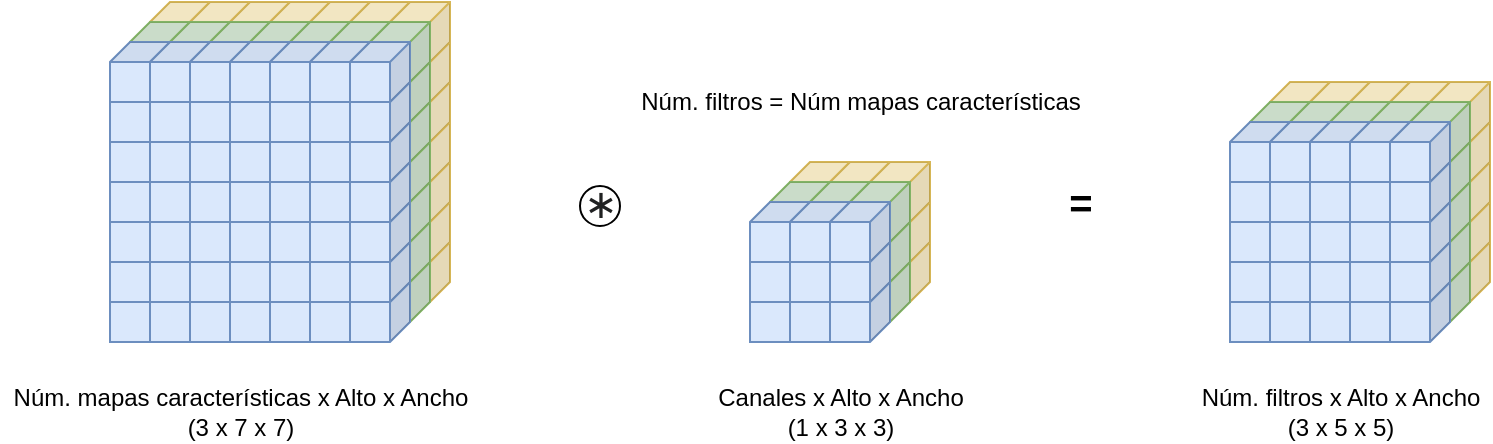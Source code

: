 <mxfile version="14.5.1" type="device"><diagram id="zdXt2H7xUUgmp3JOyMh_" name="Página-1"><mxGraphModel dx="1350" dy="843" grid="1" gridSize="10" guides="1" tooltips="1" connect="1" arrows="1" fold="1" page="1" pageScale="1" pageWidth="1169" pageHeight="827" math="0" shadow="0"><root><mxCell id="0"/><mxCell id="1" parent="0"/><mxCell id="7kzRhZs2gq2H422EQuaK-867" value="" style="shape=cube;whiteSpace=wrap;html=1;boundedLbl=1;backgroundOutline=1;darkOpacity=0.05;darkOpacity2=0.1;flipH=1;size=10;fillColor=#fff2cc;strokeColor=#d6b656;" vertex="1" parent="1"><mxGeometry x="750" y="540" width="30" height="30" as="geometry"/></mxCell><mxCell id="7kzRhZs2gq2H422EQuaK-866" value="" style="shape=cube;whiteSpace=wrap;html=1;boundedLbl=1;backgroundOutline=1;darkOpacity=0.05;darkOpacity2=0.1;flipH=1;size=10;fillColor=#fff2cc;strokeColor=#d6b656;" vertex="1" parent="1"><mxGeometry x="770" y="540" width="30" height="30" as="geometry"/></mxCell><mxCell id="7kzRhZs2gq2H422EQuaK-865" value="" style="shape=cube;whiteSpace=wrap;html=1;boundedLbl=1;backgroundOutline=1;darkOpacity=0.05;darkOpacity2=0.1;flipH=1;size=10;fillColor=#fff2cc;strokeColor=#d6b656;" vertex="1" parent="1"><mxGeometry x="790" y="540" width="30" height="30" as="geometry"/></mxCell><mxCell id="7kzRhZs2gq2H422EQuaK-864" value="" style="shape=cube;whiteSpace=wrap;html=1;boundedLbl=1;backgroundOutline=1;darkOpacity=0.05;darkOpacity2=0.1;flipH=1;size=10;fillColor=#fff2cc;strokeColor=#d6b656;" vertex="1" parent="1"><mxGeometry x="810" y="540" width="30" height="30" as="geometry"/></mxCell><mxCell id="7kzRhZs2gq2H422EQuaK-858" value="" style="shape=cube;whiteSpace=wrap;html=1;boundedLbl=1;backgroundOutline=1;darkOpacity=0.05;darkOpacity2=0.1;flipH=1;size=10;fillColor=#fff2cc;strokeColor=#d6b656;" vertex="1" parent="1"><mxGeometry x="830" y="620" width="30" height="30" as="geometry"/></mxCell><mxCell id="7kzRhZs2gq2H422EQuaK-860" value="" style="shape=cube;whiteSpace=wrap;html=1;boundedLbl=1;backgroundOutline=1;darkOpacity=0.05;darkOpacity2=0.1;flipH=1;size=10;fillColor=#fff2cc;strokeColor=#d6b656;" vertex="1" parent="1"><mxGeometry x="830" y="600" width="30" height="30" as="geometry"/></mxCell><mxCell id="7kzRhZs2gq2H422EQuaK-861" value="" style="shape=cube;whiteSpace=wrap;html=1;boundedLbl=1;backgroundOutline=1;darkOpacity=0.05;darkOpacity2=0.1;flipH=1;size=10;fillColor=#fff2cc;strokeColor=#d6b656;" vertex="1" parent="1"><mxGeometry x="830" y="580" width="30" height="30" as="geometry"/></mxCell><mxCell id="7kzRhZs2gq2H422EQuaK-862" value="" style="shape=cube;whiteSpace=wrap;html=1;boundedLbl=1;backgroundOutline=1;darkOpacity=0.05;darkOpacity2=0.1;flipH=1;size=10;fillColor=#fff2cc;strokeColor=#d6b656;" vertex="1" parent="1"><mxGeometry x="830" y="560" width="30" height="30" as="geometry"/></mxCell><mxCell id="7kzRhZs2gq2H422EQuaK-863" value="" style="shape=cube;whiteSpace=wrap;html=1;boundedLbl=1;backgroundOutline=1;darkOpacity=0.05;darkOpacity2=0.1;flipH=1;size=10;fillColor=#fff2cc;strokeColor=#d6b656;" vertex="1" parent="1"><mxGeometry x="830" y="540" width="30" height="30" as="geometry"/></mxCell><mxCell id="7kzRhZs2gq2H422EQuaK-709" value="" style="shape=cube;whiteSpace=wrap;html=1;boundedLbl=1;backgroundOutline=1;darkOpacity=0.05;darkOpacity2=0.1;flipH=1;size=10;fillColor=#fff2cc;strokeColor=#d6b656;" vertex="1" parent="1"><mxGeometry x="190" y="500" width="30" height="30" as="geometry"/></mxCell><mxCell id="7kzRhZs2gq2H422EQuaK-708" value="" style="shape=cube;whiteSpace=wrap;html=1;boundedLbl=1;backgroundOutline=1;darkOpacity=0.05;darkOpacity2=0.1;flipH=1;size=10;fillColor=#fff2cc;strokeColor=#d6b656;" vertex="1" parent="1"><mxGeometry x="210" y="500" width="30" height="30" as="geometry"/></mxCell><mxCell id="7kzRhZs2gq2H422EQuaK-707" value="" style="shape=cube;whiteSpace=wrap;html=1;boundedLbl=1;backgroundOutline=1;darkOpacity=0.05;darkOpacity2=0.1;flipH=1;size=10;fillColor=#fff2cc;strokeColor=#d6b656;" vertex="1" parent="1"><mxGeometry x="230" y="500" width="30" height="30" as="geometry"/></mxCell><mxCell id="7kzRhZs2gq2H422EQuaK-706" value="" style="shape=cube;whiteSpace=wrap;html=1;boundedLbl=1;backgroundOutline=1;darkOpacity=0.05;darkOpacity2=0.1;flipH=1;size=10;fillColor=#fff2cc;strokeColor=#d6b656;" vertex="1" parent="1"><mxGeometry x="250" y="500" width="30" height="30" as="geometry"/></mxCell><mxCell id="7kzRhZs2gq2H422EQuaK-705" value="" style="shape=cube;whiteSpace=wrap;html=1;boundedLbl=1;backgroundOutline=1;darkOpacity=0.05;darkOpacity2=0.1;flipH=1;size=10;fillColor=#fff2cc;strokeColor=#d6b656;" vertex="1" parent="1"><mxGeometry x="270" y="500" width="30" height="30" as="geometry"/></mxCell><mxCell id="7kzRhZs2gq2H422EQuaK-704" value="" style="shape=cube;whiteSpace=wrap;html=1;boundedLbl=1;backgroundOutline=1;darkOpacity=0.05;darkOpacity2=0.1;flipH=1;size=10;fillColor=#fff2cc;strokeColor=#d6b656;" vertex="1" parent="1"><mxGeometry x="290" y="500" width="30" height="30" as="geometry"/></mxCell><mxCell id="7kzRhZs2gq2H422EQuaK-531" value="" style="shape=cube;whiteSpace=wrap;html=1;boundedLbl=1;backgroundOutline=1;darkOpacity=0.05;darkOpacity2=0.1;flipH=1;size=10;fillColor=#fff2cc;strokeColor=#d6b656;" vertex="1" parent="1"><mxGeometry x="190" y="620" width="30" height="30" as="geometry"/></mxCell><mxCell id="7kzRhZs2gq2H422EQuaK-1" value="" style="ellipse;whiteSpace=wrap;html=1;aspect=fixed;" vertex="1" parent="1"><mxGeometry x="405" y="592" width="20" height="20" as="geometry"/></mxCell><mxCell id="7kzRhZs2gq2H422EQuaK-171" value="" style="shape=cube;whiteSpace=wrap;html=1;boundedLbl=1;backgroundOutline=1;darkOpacity=0.05;darkOpacity2=0.1;flipH=1;size=10;fillColor=#fff2cc;strokeColor=#d6b656;" vertex="1" parent="1"><mxGeometry x="210" y="620" width="30" height="30" as="geometry"/></mxCell><mxCell id="7kzRhZs2gq2H422EQuaK-172" value="" style="shape=cube;whiteSpace=wrap;html=1;boundedLbl=1;backgroundOutline=1;darkOpacity=0.05;darkOpacity2=0.1;flipH=1;size=10;fillColor=#fff2cc;strokeColor=#d6b656;" vertex="1" parent="1"><mxGeometry x="230" y="620" width="30" height="30" as="geometry"/></mxCell><mxCell id="7kzRhZs2gq2H422EQuaK-173" value="" style="shape=cube;whiteSpace=wrap;html=1;boundedLbl=1;backgroundOutline=1;darkOpacity=0.05;darkOpacity2=0.1;flipH=1;size=10;fillColor=#fff2cc;strokeColor=#d6b656;" vertex="1" parent="1"><mxGeometry x="250" y="620" width="30" height="30" as="geometry"/></mxCell><mxCell id="7kzRhZs2gq2H422EQuaK-174" value="" style="shape=cube;whiteSpace=wrap;html=1;boundedLbl=1;backgroundOutline=1;darkOpacity=0.05;darkOpacity2=0.1;flipH=1;size=10;fillColor=#fff2cc;strokeColor=#d6b656;" vertex="1" parent="1"><mxGeometry x="270" y="620" width="30" height="30" as="geometry"/></mxCell><mxCell id="7kzRhZs2gq2H422EQuaK-175" value="" style="shape=cube;whiteSpace=wrap;html=1;boundedLbl=1;backgroundOutline=1;darkOpacity=0.05;darkOpacity2=0.1;flipH=1;size=10;fillColor=#fff2cc;strokeColor=#d6b656;" vertex="1" parent="1"><mxGeometry x="290" y="620" width="30" height="30" as="geometry"/></mxCell><mxCell id="7kzRhZs2gq2H422EQuaK-194" value="" style="shape=cube;whiteSpace=wrap;html=1;boundedLbl=1;backgroundOutline=1;darkOpacity=0.05;darkOpacity2=0.1;flipH=1;size=10;fillColor=#d5e8d4;strokeColor=#82b366;" vertex="1" parent="1"><mxGeometry x="180" y="630" width="30" height="30" as="geometry"/></mxCell><mxCell id="7kzRhZs2gq2H422EQuaK-195" value="" style="shape=cube;whiteSpace=wrap;html=1;boundedLbl=1;backgroundOutline=1;darkOpacity=0.05;darkOpacity2=0.1;flipH=1;size=10;fillColor=#d5e8d4;strokeColor=#82b366;" vertex="1" parent="1"><mxGeometry x="200" y="630" width="30" height="30" as="geometry"/></mxCell><mxCell id="7kzRhZs2gq2H422EQuaK-196" value="" style="shape=cube;whiteSpace=wrap;html=1;boundedLbl=1;backgroundOutline=1;darkOpacity=0.05;darkOpacity2=0.1;flipH=1;size=10;fillColor=#d5e8d4;strokeColor=#82b366;" vertex="1" parent="1"><mxGeometry x="220" y="630" width="30" height="30" as="geometry"/></mxCell><mxCell id="7kzRhZs2gq2H422EQuaK-197" value="" style="shape=cube;whiteSpace=wrap;html=1;boundedLbl=1;backgroundOutline=1;darkOpacity=0.05;darkOpacity2=0.1;flipH=1;size=10;fillColor=#d5e8d4;strokeColor=#82b366;" vertex="1" parent="1"><mxGeometry x="240" y="630" width="30" height="30" as="geometry"/></mxCell><mxCell id="7kzRhZs2gq2H422EQuaK-198" value="" style="shape=cube;whiteSpace=wrap;html=1;boundedLbl=1;backgroundOutline=1;darkOpacity=0.05;darkOpacity2=0.1;flipH=1;size=10;fillColor=#d5e8d4;strokeColor=#82b366;" vertex="1" parent="1"><mxGeometry x="260" y="630" width="30" height="30" as="geometry"/></mxCell><mxCell id="7kzRhZs2gq2H422EQuaK-199" value="" style="shape=cube;whiteSpace=wrap;html=1;boundedLbl=1;backgroundOutline=1;darkOpacity=0.05;darkOpacity2=0.1;flipH=1;size=10;fillColor=#d5e8d4;strokeColor=#82b366;" vertex="1" parent="1"><mxGeometry x="280" y="630" width="30" height="30" as="geometry"/></mxCell><mxCell id="7kzRhZs2gq2H422EQuaK-218" value="" style="shape=cube;whiteSpace=wrap;html=1;boundedLbl=1;backgroundOutline=1;darkOpacity=0.05;darkOpacity2=0.1;flipH=1;size=10;fillColor=#dae8fc;strokeColor=#6c8ebf;" vertex="1" parent="1"><mxGeometry x="170" y="640" width="30" height="30" as="geometry"/></mxCell><mxCell id="7kzRhZs2gq2H422EQuaK-219" value="" style="shape=cube;whiteSpace=wrap;html=1;boundedLbl=1;backgroundOutline=1;darkOpacity=0.05;darkOpacity2=0.1;flipH=1;size=10;fillColor=#dae8fc;strokeColor=#6c8ebf;" vertex="1" parent="1"><mxGeometry x="190" y="640" width="30" height="30" as="geometry"/></mxCell><mxCell id="7kzRhZs2gq2H422EQuaK-220" value="" style="shape=cube;whiteSpace=wrap;html=1;boundedLbl=1;backgroundOutline=1;darkOpacity=0.05;darkOpacity2=0.1;flipH=1;size=10;fillColor=#dae8fc;strokeColor=#6c8ebf;" vertex="1" parent="1"><mxGeometry x="210" y="640" width="30" height="30" as="geometry"/></mxCell><mxCell id="7kzRhZs2gq2H422EQuaK-221" value="" style="shape=cube;whiteSpace=wrap;html=1;boundedLbl=1;backgroundOutline=1;darkOpacity=0.05;darkOpacity2=0.1;flipH=1;size=10;fillColor=#dae8fc;strokeColor=#6c8ebf;" vertex="1" parent="1"><mxGeometry x="230" y="640" width="30" height="30" as="geometry"/></mxCell><mxCell id="7kzRhZs2gq2H422EQuaK-222" value="" style="shape=cube;whiteSpace=wrap;html=1;boundedLbl=1;backgroundOutline=1;darkOpacity=0.05;darkOpacity2=0.1;flipH=1;size=10;fillColor=#dae8fc;strokeColor=#6c8ebf;" vertex="1" parent="1"><mxGeometry x="250" y="640" width="30" height="30" as="geometry"/></mxCell><mxCell id="7kzRhZs2gq2H422EQuaK-223" value="" style="shape=cube;whiteSpace=wrap;html=1;boundedLbl=1;backgroundOutline=1;darkOpacity=0.05;darkOpacity2=0.1;flipH=1;size=10;fillColor=#dae8fc;strokeColor=#6c8ebf;" vertex="1" parent="1"><mxGeometry x="270" y="640" width="30" height="30" as="geometry"/></mxCell><mxCell id="7kzRhZs2gq2H422EQuaK-242" value="Núm. mapas características x Alto x Ancho&lt;br&gt;(3 x 7 x 7)" style="text;html=1;align=center;verticalAlign=middle;resizable=0;points=[];autosize=1;" vertex="1" parent="1"><mxGeometry x="115" y="690" width="240" height="30" as="geometry"/></mxCell><mxCell id="7kzRhZs2gq2H422EQuaK-243" value="Núm. filtros = Núm mapas características" style="text;html=1;align=center;verticalAlign=middle;resizable=0;points=[];autosize=1;" vertex="1" parent="1"><mxGeometry x="425" y="540" width="240" height="20" as="geometry"/></mxCell><mxCell id="7kzRhZs2gq2H422EQuaK-244" value="=" style="text;html=1;align=center;verticalAlign=middle;resizable=0;points=[];autosize=1;fontSize=20;fontStyle=1" vertex="1" parent="1"><mxGeometry x="640" y="585" width="30" height="30" as="geometry"/></mxCell><mxCell id="7kzRhZs2gq2H422EQuaK-245" value="&lt;font style=&quot;font-size: 12px&quot;&gt;Canales x Alto x Ancho&lt;br&gt;(1 x 3 x 3)&lt;br&gt;&lt;/font&gt;" style="text;html=1;align=center;verticalAlign=middle;resizable=0;points=[];autosize=1;fontSize=12;" vertex="1" parent="1"><mxGeometry x="465" y="690" width="140" height="30" as="geometry"/></mxCell><mxCell id="7kzRhZs2gq2H422EQuaK-246" value="&lt;span style=&quot;color: rgb(32 , 33 , 34) ; font-family: &amp;#34;helvetica&amp;#34; ; font-size: 20px&quot;&gt;∗&lt;/span&gt;" style="text;html=1;align=center;verticalAlign=middle;resizable=0;points=[];autosize=1;fontSize=12;" vertex="1" parent="1"><mxGeometry x="400" y="590" width="30" height="20" as="geometry"/></mxCell><mxCell id="7kzRhZs2gq2H422EQuaK-349" value="Núm. filtros x Alto x Ancho&lt;br&gt;(3 x 5 x 5)" style="text;html=1;align=center;verticalAlign=middle;resizable=0;points=[];autosize=1;" vertex="1" parent="1"><mxGeometry x="710" y="690" width="150" height="30" as="geometry"/></mxCell><mxCell id="7kzRhZs2gq2H422EQuaK-356" value="" style="shape=cube;whiteSpace=wrap;html=1;boundedLbl=1;backgroundOutline=1;darkOpacity=0.05;darkOpacity2=0.1;flipH=1;size=10;fillColor=#fff2cc;strokeColor=#d6b656;" vertex="1" parent="1"><mxGeometry x="550" y="580" width="30" height="30" as="geometry"/></mxCell><mxCell id="7kzRhZs2gq2H422EQuaK-364" value="" style="shape=cube;whiteSpace=wrap;html=1;boundedLbl=1;backgroundOutline=1;darkOpacity=0.05;darkOpacity2=0.1;flipH=1;size=10;fillColor=#dae8fc;strokeColor=#6c8ebf;" vertex="1" parent="1"><mxGeometry x="540" y="590" width="30" height="30" as="geometry"/></mxCell><mxCell id="7kzRhZs2gq2H422EQuaK-372" value="" style="shape=cube;whiteSpace=wrap;html=1;boundedLbl=1;backgroundOutline=1;darkOpacity=0.05;darkOpacity2=0.1;flipH=1;size=10;fillColor=#dae8fc;strokeColor=#6c8ebf;" vertex="1" parent="1"><mxGeometry x="530" y="600" width="30" height="30" as="geometry"/></mxCell><mxCell id="7kzRhZs2gq2H422EQuaK-373" value="" style="shape=cube;whiteSpace=wrap;html=1;boundedLbl=1;backgroundOutline=1;darkOpacity=0.05;darkOpacity2=0.1;flipH=1;size=10;fillColor=#dae8fc;strokeColor=#6c8ebf;" vertex="1" parent="1"><mxGeometry x="550" y="600" width="30" height="30" as="geometry"/></mxCell><mxCell id="7kzRhZs2gq2H422EQuaK-377" value="" style="shape=cube;whiteSpace=wrap;html=1;boundedLbl=1;backgroundOutline=1;darkOpacity=0.05;darkOpacity2=0.1;flipH=1;size=10;fillColor=#fff2cc;strokeColor=#d6b656;" vertex="1" parent="1"><mxGeometry x="530" y="580" width="30" height="30" as="geometry"/></mxCell><mxCell id="7kzRhZs2gq2H422EQuaK-378" value="" style="shape=cube;whiteSpace=wrap;html=1;boundedLbl=1;backgroundOutline=1;darkOpacity=0.05;darkOpacity2=0.1;flipH=1;size=10;fillColor=#fff2cc;strokeColor=#d6b656;" vertex="1" parent="1"><mxGeometry x="550" y="580" width="30" height="30" as="geometry"/></mxCell><mxCell id="7kzRhZs2gq2H422EQuaK-387" value="" style="shape=cube;whiteSpace=wrap;html=1;boundedLbl=1;backgroundOutline=1;darkOpacity=0.05;darkOpacity2=0.1;flipH=1;size=10;fillColor=#dae8fc;strokeColor=#6c8ebf;" vertex="1" parent="1"><mxGeometry x="520" y="610" width="30" height="30" as="geometry"/></mxCell><mxCell id="7kzRhZs2gq2H422EQuaK-388" value="" style="shape=cube;whiteSpace=wrap;html=1;boundedLbl=1;backgroundOutline=1;darkOpacity=0.05;darkOpacity2=0.1;flipH=1;size=10;fillColor=#dae8fc;strokeColor=#6c8ebf;" vertex="1" parent="1"><mxGeometry x="540" y="610" width="30" height="30" as="geometry"/></mxCell><mxCell id="7kzRhZs2gq2H422EQuaK-392" value="" style="shape=cube;whiteSpace=wrap;html=1;boundedLbl=1;backgroundOutline=1;darkOpacity=0.05;darkOpacity2=0.1;flipH=1;size=10;fillColor=#dae8fc;strokeColor=#6c8ebf;" vertex="1" parent="1"><mxGeometry x="520" y="590" width="30" height="30" as="geometry"/></mxCell><mxCell id="7kzRhZs2gq2H422EQuaK-393" value="" style="shape=cube;whiteSpace=wrap;html=1;boundedLbl=1;backgroundOutline=1;darkOpacity=0.05;darkOpacity2=0.1;flipH=1;size=10;fillColor=#dae8fc;strokeColor=#6c8ebf;" vertex="1" parent="1"><mxGeometry x="540" y="590" width="30" height="30" as="geometry"/></mxCell><mxCell id="7kzRhZs2gq2H422EQuaK-402" value="" style="shape=cube;whiteSpace=wrap;html=1;boundedLbl=1;backgroundOutline=1;darkOpacity=0.05;darkOpacity2=0.1;flipH=1;size=10;fillColor=#dae8fc;strokeColor=#6c8ebf;" vertex="1" parent="1"><mxGeometry x="510" y="620" width="30" height="30" as="geometry"/></mxCell><mxCell id="7kzRhZs2gq2H422EQuaK-403" value="" style="shape=cube;whiteSpace=wrap;html=1;boundedLbl=1;backgroundOutline=1;darkOpacity=0.05;darkOpacity2=0.1;flipH=1;size=10;fillColor=#dae8fc;strokeColor=#6c8ebf;" vertex="1" parent="1"><mxGeometry x="530" y="620" width="30" height="30" as="geometry"/></mxCell><mxCell id="7kzRhZs2gq2H422EQuaK-404" value="" style="shape=cube;whiteSpace=wrap;html=1;boundedLbl=1;backgroundOutline=1;darkOpacity=0.05;darkOpacity2=0.1;flipH=1;size=10;fillColor=#fff2cc;strokeColor=#d6b656;" vertex="1" parent="1"><mxGeometry x="550" y="620" width="30" height="30" as="geometry"/></mxCell><mxCell id="7kzRhZs2gq2H422EQuaK-408" value="" style="shape=cube;whiteSpace=wrap;html=1;boundedLbl=1;backgroundOutline=1;darkOpacity=0.05;darkOpacity2=0.1;flipH=1;size=10;fillColor=#dae8fc;strokeColor=#6c8ebf;" vertex="1" parent="1"><mxGeometry x="510" y="600" width="30" height="30" as="geometry"/></mxCell><mxCell id="7kzRhZs2gq2H422EQuaK-409" value="" style="shape=cube;whiteSpace=wrap;html=1;boundedLbl=1;backgroundOutline=1;darkOpacity=0.05;darkOpacity2=0.1;flipH=1;size=10;fillColor=#dae8fc;strokeColor=#6c8ebf;" vertex="1" parent="1"><mxGeometry x="530" y="600" width="30" height="30" as="geometry"/></mxCell><mxCell id="7kzRhZs2gq2H422EQuaK-410" value="" style="shape=cube;whiteSpace=wrap;html=1;boundedLbl=1;backgroundOutline=1;darkOpacity=0.05;darkOpacity2=0.1;flipH=1;size=10;fillColor=#fff2cc;strokeColor=#d6b656;" vertex="1" parent="1"><mxGeometry x="550" y="600" width="30" height="30" as="geometry"/></mxCell><mxCell id="7kzRhZs2gq2H422EQuaK-414" value="" style="shape=cube;whiteSpace=wrap;html=1;boundedLbl=1;backgroundOutline=1;darkOpacity=0.05;darkOpacity2=0.1;flipH=1;size=10;fillColor=#fff2cc;strokeColor=#d6b656;" vertex="1" parent="1"><mxGeometry x="510" y="580" width="30" height="30" as="geometry"/></mxCell><mxCell id="7kzRhZs2gq2H422EQuaK-415" value="" style="shape=cube;whiteSpace=wrap;html=1;boundedLbl=1;backgroundOutline=1;darkOpacity=0.05;darkOpacity2=0.1;flipH=1;size=10;fillColor=#fff2cc;strokeColor=#d6b656;" vertex="1" parent="1"><mxGeometry x="530" y="580" width="30" height="30" as="geometry"/></mxCell><mxCell id="7kzRhZs2gq2H422EQuaK-416" value="" style="shape=cube;whiteSpace=wrap;html=1;boundedLbl=1;backgroundOutline=1;darkOpacity=0.05;darkOpacity2=0.1;flipH=1;size=10;fillColor=#fff2cc;strokeColor=#d6b656;" vertex="1" parent="1"><mxGeometry x="550" y="580" width="30" height="30" as="geometry"/></mxCell><mxCell id="7kzRhZs2gq2H422EQuaK-426" value="" style="shape=cube;whiteSpace=wrap;html=1;boundedLbl=1;backgroundOutline=1;darkOpacity=0.05;darkOpacity2=0.1;flipH=1;size=10;fillColor=#dae8fc;strokeColor=#6c8ebf;" vertex="1" parent="1"><mxGeometry x="500" y="630" width="30" height="30" as="geometry"/></mxCell><mxCell id="7kzRhZs2gq2H422EQuaK-427" value="" style="shape=cube;whiteSpace=wrap;html=1;boundedLbl=1;backgroundOutline=1;darkOpacity=0.05;darkOpacity2=0.1;flipH=1;size=10;fillColor=#dae8fc;strokeColor=#6c8ebf;" vertex="1" parent="1"><mxGeometry x="520" y="630" width="30" height="30" as="geometry"/></mxCell><mxCell id="7kzRhZs2gq2H422EQuaK-428" value="" style="shape=cube;whiteSpace=wrap;html=1;boundedLbl=1;backgroundOutline=1;darkOpacity=0.05;darkOpacity2=0.1;flipH=1;size=10;fillColor=#d5e8d4;strokeColor=#82b366;" vertex="1" parent="1"><mxGeometry x="540" y="630" width="30" height="30" as="geometry"/></mxCell><mxCell id="7kzRhZs2gq2H422EQuaK-432" value="" style="shape=cube;whiteSpace=wrap;html=1;boundedLbl=1;backgroundOutline=1;darkOpacity=0.05;darkOpacity2=0.1;flipH=1;size=10;fillColor=#dae8fc;strokeColor=#6c8ebf;" vertex="1" parent="1"><mxGeometry x="500" y="610" width="30" height="30" as="geometry"/></mxCell><mxCell id="7kzRhZs2gq2H422EQuaK-433" value="" style="shape=cube;whiteSpace=wrap;html=1;boundedLbl=1;backgroundOutline=1;darkOpacity=0.05;darkOpacity2=0.1;flipH=1;size=10;fillColor=#dae8fc;strokeColor=#6c8ebf;" vertex="1" parent="1"><mxGeometry x="520" y="610" width="30" height="30" as="geometry"/></mxCell><mxCell id="7kzRhZs2gq2H422EQuaK-434" value="" style="shape=cube;whiteSpace=wrap;html=1;boundedLbl=1;backgroundOutline=1;darkOpacity=0.05;darkOpacity2=0.1;flipH=1;size=10;fillColor=#d5e8d4;strokeColor=#82b366;" vertex="1" parent="1"><mxGeometry x="540" y="610" width="30" height="30" as="geometry"/></mxCell><mxCell id="7kzRhZs2gq2H422EQuaK-438" value="" style="shape=cube;whiteSpace=wrap;html=1;boundedLbl=1;backgroundOutline=1;darkOpacity=0.05;darkOpacity2=0.1;flipH=1;size=10;fillColor=#d5e8d4;strokeColor=#82b366;" vertex="1" parent="1"><mxGeometry x="500" y="590" width="30" height="30" as="geometry"/></mxCell><mxCell id="7kzRhZs2gq2H422EQuaK-439" value="" style="shape=cube;whiteSpace=wrap;html=1;boundedLbl=1;backgroundOutline=1;darkOpacity=0.05;darkOpacity2=0.1;flipH=1;size=10;fillColor=#d5e8d4;strokeColor=#82b366;" vertex="1" parent="1"><mxGeometry x="520" y="590" width="30" height="30" as="geometry"/></mxCell><mxCell id="7kzRhZs2gq2H422EQuaK-440" value="" style="shape=cube;whiteSpace=wrap;html=1;boundedLbl=1;backgroundOutline=1;darkOpacity=0.05;darkOpacity2=0.1;flipH=1;size=10;fillColor=#d5e8d4;strokeColor=#82b366;" vertex="1" parent="1"><mxGeometry x="540" y="590" width="30" height="30" as="geometry"/></mxCell><mxCell id="7kzRhZs2gq2H422EQuaK-450" value="" style="shape=cube;whiteSpace=wrap;html=1;boundedLbl=1;backgroundOutline=1;darkOpacity=0.05;darkOpacity2=0.1;flipH=1;size=10;fillColor=#dae8fc;strokeColor=#6c8ebf;" vertex="1" parent="1"><mxGeometry x="490" y="640" width="30" height="30" as="geometry"/></mxCell><mxCell id="7kzRhZs2gq2H422EQuaK-451" value="" style="shape=cube;whiteSpace=wrap;html=1;boundedLbl=1;backgroundOutline=1;darkOpacity=0.05;darkOpacity2=0.1;flipH=1;size=10;fillColor=#dae8fc;strokeColor=#6c8ebf;" vertex="1" parent="1"><mxGeometry x="510" y="640" width="30" height="30" as="geometry"/></mxCell><mxCell id="7kzRhZs2gq2H422EQuaK-452" value="" style="shape=cube;whiteSpace=wrap;html=1;boundedLbl=1;backgroundOutline=1;darkOpacity=0.05;darkOpacity2=0.1;flipH=1;size=10;fillColor=#dae8fc;strokeColor=#6c8ebf;" vertex="1" parent="1"><mxGeometry x="530" y="640" width="30" height="30" as="geometry"/></mxCell><mxCell id="7kzRhZs2gq2H422EQuaK-456" value="" style="shape=cube;whiteSpace=wrap;html=1;boundedLbl=1;backgroundOutline=1;darkOpacity=0.05;darkOpacity2=0.1;flipH=1;size=10;fillColor=#dae8fc;strokeColor=#6c8ebf;" vertex="1" parent="1"><mxGeometry x="490" y="620" width="30" height="30" as="geometry"/></mxCell><mxCell id="7kzRhZs2gq2H422EQuaK-457" value="" style="shape=cube;whiteSpace=wrap;html=1;boundedLbl=1;backgroundOutline=1;darkOpacity=0.05;darkOpacity2=0.1;flipH=1;size=10;fillColor=#dae8fc;strokeColor=#6c8ebf;" vertex="1" parent="1"><mxGeometry x="510" y="620" width="30" height="30" as="geometry"/></mxCell><mxCell id="7kzRhZs2gq2H422EQuaK-458" value="" style="shape=cube;whiteSpace=wrap;html=1;boundedLbl=1;backgroundOutline=1;darkOpacity=0.05;darkOpacity2=0.1;flipH=1;size=10;fillColor=#dae8fc;strokeColor=#6c8ebf;" vertex="1" parent="1"><mxGeometry x="530" y="620" width="30" height="30" as="geometry"/></mxCell><mxCell id="7kzRhZs2gq2H422EQuaK-462" value="" style="shape=cube;whiteSpace=wrap;html=1;boundedLbl=1;backgroundOutline=1;darkOpacity=0.05;darkOpacity2=0.1;flipH=1;size=10;fillColor=#dae8fc;strokeColor=#6c8ebf;" vertex="1" parent="1"><mxGeometry x="490" y="600" width="30" height="30" as="geometry"/></mxCell><mxCell id="7kzRhZs2gq2H422EQuaK-463" value="" style="shape=cube;whiteSpace=wrap;html=1;boundedLbl=1;backgroundOutline=1;darkOpacity=0.05;darkOpacity2=0.1;flipH=1;size=10;fillColor=#dae8fc;strokeColor=#6c8ebf;" vertex="1" parent="1"><mxGeometry x="510" y="600" width="30" height="30" as="geometry"/></mxCell><mxCell id="7kzRhZs2gq2H422EQuaK-464" value="" style="shape=cube;whiteSpace=wrap;html=1;boundedLbl=1;backgroundOutline=1;darkOpacity=0.05;darkOpacity2=0.1;flipH=1;size=10;fillColor=#dae8fc;strokeColor=#6c8ebf;" vertex="1" parent="1"><mxGeometry x="530" y="600" width="30" height="30" as="geometry"/></mxCell><mxCell id="7kzRhZs2gq2H422EQuaK-533" value="" style="shape=cube;whiteSpace=wrap;html=1;boundedLbl=1;backgroundOutline=1;darkOpacity=0.05;darkOpacity2=0.1;flipH=1;size=10;fillColor=#fff2cc;strokeColor=#d6b656;" vertex="1" parent="1"><mxGeometry x="310" y="620" width="30" height="30" as="geometry"/></mxCell><mxCell id="7kzRhZs2gq2H422EQuaK-534" value="" style="shape=cube;whiteSpace=wrap;html=1;boundedLbl=1;backgroundOutline=1;darkOpacity=0.05;darkOpacity2=0.1;flipH=1;size=10;fillColor=#d5e8d4;strokeColor=#82b366;" vertex="1" parent="1"><mxGeometry x="300" y="630" width="30" height="30" as="geometry"/></mxCell><mxCell id="7kzRhZs2gq2H422EQuaK-535" value="" style="shape=cube;whiteSpace=wrap;html=1;boundedLbl=1;backgroundOutline=1;darkOpacity=0.05;darkOpacity2=0.1;flipH=1;size=10;fillColor=#dae8fc;strokeColor=#6c8ebf;" vertex="1" parent="1"><mxGeometry x="290" y="640" width="30" height="30" as="geometry"/></mxCell><mxCell id="7kzRhZs2gq2H422EQuaK-557" value="" style="shape=cube;whiteSpace=wrap;html=1;boundedLbl=1;backgroundOutline=1;darkOpacity=0.05;darkOpacity2=0.1;flipH=1;size=10;fillColor=#fff2cc;strokeColor=#d6b656;" vertex="1" parent="1"><mxGeometry x="190" y="600" width="30" height="30" as="geometry"/></mxCell><mxCell id="7kzRhZs2gq2H422EQuaK-558" value="" style="shape=cube;whiteSpace=wrap;html=1;boundedLbl=1;backgroundOutline=1;darkOpacity=0.05;darkOpacity2=0.1;flipH=1;size=10;fillColor=#fff2cc;strokeColor=#d6b656;" vertex="1" parent="1"><mxGeometry x="210" y="600" width="30" height="30" as="geometry"/></mxCell><mxCell id="7kzRhZs2gq2H422EQuaK-559" value="" style="shape=cube;whiteSpace=wrap;html=1;boundedLbl=1;backgroundOutline=1;darkOpacity=0.05;darkOpacity2=0.1;flipH=1;size=10;fillColor=#fff2cc;strokeColor=#d6b656;" vertex="1" parent="1"><mxGeometry x="230" y="600" width="30" height="30" as="geometry"/></mxCell><mxCell id="7kzRhZs2gq2H422EQuaK-560" value="" style="shape=cube;whiteSpace=wrap;html=1;boundedLbl=1;backgroundOutline=1;darkOpacity=0.05;darkOpacity2=0.1;flipH=1;size=10;fillColor=#fff2cc;strokeColor=#d6b656;" vertex="1" parent="1"><mxGeometry x="250" y="600" width="30" height="30" as="geometry"/></mxCell><mxCell id="7kzRhZs2gq2H422EQuaK-561" value="" style="shape=cube;whiteSpace=wrap;html=1;boundedLbl=1;backgroundOutline=1;darkOpacity=0.05;darkOpacity2=0.1;flipH=1;size=10;fillColor=#fff2cc;strokeColor=#d6b656;" vertex="1" parent="1"><mxGeometry x="270" y="600" width="30" height="30" as="geometry"/></mxCell><mxCell id="7kzRhZs2gq2H422EQuaK-562" value="" style="shape=cube;whiteSpace=wrap;html=1;boundedLbl=1;backgroundOutline=1;darkOpacity=0.05;darkOpacity2=0.1;flipH=1;size=10;fillColor=#fff2cc;strokeColor=#d6b656;" vertex="1" parent="1"><mxGeometry x="290" y="600" width="30" height="30" as="geometry"/></mxCell><mxCell id="7kzRhZs2gq2H422EQuaK-563" value="" style="shape=cube;whiteSpace=wrap;html=1;boundedLbl=1;backgroundOutline=1;darkOpacity=0.05;darkOpacity2=0.1;flipH=1;size=10;fillColor=#d5e8d4;strokeColor=#82b366;" vertex="1" parent="1"><mxGeometry x="180" y="610" width="30" height="30" as="geometry"/></mxCell><mxCell id="7kzRhZs2gq2H422EQuaK-564" value="" style="shape=cube;whiteSpace=wrap;html=1;boundedLbl=1;backgroundOutline=1;darkOpacity=0.05;darkOpacity2=0.1;flipH=1;size=10;fillColor=#d5e8d4;strokeColor=#82b366;" vertex="1" parent="1"><mxGeometry x="200" y="610" width="30" height="30" as="geometry"/></mxCell><mxCell id="7kzRhZs2gq2H422EQuaK-565" value="" style="shape=cube;whiteSpace=wrap;html=1;boundedLbl=1;backgroundOutline=1;darkOpacity=0.05;darkOpacity2=0.1;flipH=1;size=10;fillColor=#d5e8d4;strokeColor=#82b366;" vertex="1" parent="1"><mxGeometry x="220" y="610" width="30" height="30" as="geometry"/></mxCell><mxCell id="7kzRhZs2gq2H422EQuaK-566" value="" style="shape=cube;whiteSpace=wrap;html=1;boundedLbl=1;backgroundOutline=1;darkOpacity=0.05;darkOpacity2=0.1;flipH=1;size=10;fillColor=#d5e8d4;strokeColor=#82b366;" vertex="1" parent="1"><mxGeometry x="240" y="610" width="30" height="30" as="geometry"/></mxCell><mxCell id="7kzRhZs2gq2H422EQuaK-567" value="" style="shape=cube;whiteSpace=wrap;html=1;boundedLbl=1;backgroundOutline=1;darkOpacity=0.05;darkOpacity2=0.1;flipH=1;size=10;fillColor=#d5e8d4;strokeColor=#82b366;" vertex="1" parent="1"><mxGeometry x="260" y="610" width="30" height="30" as="geometry"/></mxCell><mxCell id="7kzRhZs2gq2H422EQuaK-568" value="" style="shape=cube;whiteSpace=wrap;html=1;boundedLbl=1;backgroundOutline=1;darkOpacity=0.05;darkOpacity2=0.1;flipH=1;size=10;fillColor=#d5e8d4;strokeColor=#82b366;" vertex="1" parent="1"><mxGeometry x="280" y="610" width="30" height="30" as="geometry"/></mxCell><mxCell id="7kzRhZs2gq2H422EQuaK-569" value="" style="shape=cube;whiteSpace=wrap;html=1;boundedLbl=1;backgroundOutline=1;darkOpacity=0.05;darkOpacity2=0.1;flipH=1;size=10;fillColor=#dae8fc;strokeColor=#6c8ebf;" vertex="1" parent="1"><mxGeometry x="170" y="620" width="30" height="30" as="geometry"/></mxCell><mxCell id="7kzRhZs2gq2H422EQuaK-570" value="" style="shape=cube;whiteSpace=wrap;html=1;boundedLbl=1;backgroundOutline=1;darkOpacity=0.05;darkOpacity2=0.1;flipH=1;size=10;fillColor=#dae8fc;strokeColor=#6c8ebf;" vertex="1" parent="1"><mxGeometry x="190" y="620" width="30" height="30" as="geometry"/></mxCell><mxCell id="7kzRhZs2gq2H422EQuaK-571" value="" style="shape=cube;whiteSpace=wrap;html=1;boundedLbl=1;backgroundOutline=1;darkOpacity=0.05;darkOpacity2=0.1;flipH=1;size=10;fillColor=#dae8fc;strokeColor=#6c8ebf;" vertex="1" parent="1"><mxGeometry x="210" y="620" width="30" height="30" as="geometry"/></mxCell><mxCell id="7kzRhZs2gq2H422EQuaK-572" value="" style="shape=cube;whiteSpace=wrap;html=1;boundedLbl=1;backgroundOutline=1;darkOpacity=0.05;darkOpacity2=0.1;flipH=1;size=10;fillColor=#dae8fc;strokeColor=#6c8ebf;" vertex="1" parent="1"><mxGeometry x="230" y="620" width="30" height="30" as="geometry"/></mxCell><mxCell id="7kzRhZs2gq2H422EQuaK-573" value="" style="shape=cube;whiteSpace=wrap;html=1;boundedLbl=1;backgroundOutline=1;darkOpacity=0.05;darkOpacity2=0.1;flipH=1;size=10;fillColor=#dae8fc;strokeColor=#6c8ebf;" vertex="1" parent="1"><mxGeometry x="250" y="620" width="30" height="30" as="geometry"/></mxCell><mxCell id="7kzRhZs2gq2H422EQuaK-574" value="" style="shape=cube;whiteSpace=wrap;html=1;boundedLbl=1;backgroundOutline=1;darkOpacity=0.05;darkOpacity2=0.1;flipH=1;size=10;fillColor=#dae8fc;strokeColor=#6c8ebf;" vertex="1" parent="1"><mxGeometry x="270" y="620" width="30" height="30" as="geometry"/></mxCell><mxCell id="7kzRhZs2gq2H422EQuaK-575" value="" style="shape=cube;whiteSpace=wrap;html=1;boundedLbl=1;backgroundOutline=1;darkOpacity=0.05;darkOpacity2=0.1;flipH=1;size=10;fillColor=#fff2cc;strokeColor=#d6b656;" vertex="1" parent="1"><mxGeometry x="310" y="600" width="30" height="30" as="geometry"/></mxCell><mxCell id="7kzRhZs2gq2H422EQuaK-576" value="" style="shape=cube;whiteSpace=wrap;html=1;boundedLbl=1;backgroundOutline=1;darkOpacity=0.05;darkOpacity2=0.1;flipH=1;size=10;fillColor=#d5e8d4;strokeColor=#82b366;" vertex="1" parent="1"><mxGeometry x="300" y="610" width="30" height="30" as="geometry"/></mxCell><mxCell id="7kzRhZs2gq2H422EQuaK-577" value="" style="shape=cube;whiteSpace=wrap;html=1;boundedLbl=1;backgroundOutline=1;darkOpacity=0.05;darkOpacity2=0.1;flipH=1;size=10;fillColor=#dae8fc;strokeColor=#6c8ebf;" vertex="1" parent="1"><mxGeometry x="290" y="620" width="30" height="30" as="geometry"/></mxCell><mxCell id="7kzRhZs2gq2H422EQuaK-578" value="" style="shape=cube;whiteSpace=wrap;html=1;boundedLbl=1;backgroundOutline=1;darkOpacity=0.05;darkOpacity2=0.1;flipH=1;size=10;fillColor=#fff2cc;strokeColor=#d6b656;" vertex="1" parent="1"><mxGeometry x="190" y="580" width="30" height="30" as="geometry"/></mxCell><mxCell id="7kzRhZs2gq2H422EQuaK-579" value="" style="shape=cube;whiteSpace=wrap;html=1;boundedLbl=1;backgroundOutline=1;darkOpacity=0.05;darkOpacity2=0.1;flipH=1;size=10;fillColor=#fff2cc;strokeColor=#d6b656;" vertex="1" parent="1"><mxGeometry x="210" y="580" width="30" height="30" as="geometry"/></mxCell><mxCell id="7kzRhZs2gq2H422EQuaK-580" value="" style="shape=cube;whiteSpace=wrap;html=1;boundedLbl=1;backgroundOutline=1;darkOpacity=0.05;darkOpacity2=0.1;flipH=1;size=10;fillColor=#fff2cc;strokeColor=#d6b656;" vertex="1" parent="1"><mxGeometry x="230" y="580" width="30" height="30" as="geometry"/></mxCell><mxCell id="7kzRhZs2gq2H422EQuaK-581" value="" style="shape=cube;whiteSpace=wrap;html=1;boundedLbl=1;backgroundOutline=1;darkOpacity=0.05;darkOpacity2=0.1;flipH=1;size=10;fillColor=#fff2cc;strokeColor=#d6b656;" vertex="1" parent="1"><mxGeometry x="250" y="580" width="30" height="30" as="geometry"/></mxCell><mxCell id="7kzRhZs2gq2H422EQuaK-582" value="" style="shape=cube;whiteSpace=wrap;html=1;boundedLbl=1;backgroundOutline=1;darkOpacity=0.05;darkOpacity2=0.1;flipH=1;size=10;fillColor=#fff2cc;strokeColor=#d6b656;" vertex="1" parent="1"><mxGeometry x="270" y="580" width="30" height="30" as="geometry"/></mxCell><mxCell id="7kzRhZs2gq2H422EQuaK-583" value="" style="shape=cube;whiteSpace=wrap;html=1;boundedLbl=1;backgroundOutline=1;darkOpacity=0.05;darkOpacity2=0.1;flipH=1;size=10;fillColor=#fff2cc;strokeColor=#d6b656;" vertex="1" parent="1"><mxGeometry x="290" y="580" width="30" height="30" as="geometry"/></mxCell><mxCell id="7kzRhZs2gq2H422EQuaK-584" value="" style="shape=cube;whiteSpace=wrap;html=1;boundedLbl=1;backgroundOutline=1;darkOpacity=0.05;darkOpacity2=0.1;flipH=1;size=10;fillColor=#d5e8d4;strokeColor=#82b366;" vertex="1" parent="1"><mxGeometry x="180" y="590" width="30" height="30" as="geometry"/></mxCell><mxCell id="7kzRhZs2gq2H422EQuaK-585" value="" style="shape=cube;whiteSpace=wrap;html=1;boundedLbl=1;backgroundOutline=1;darkOpacity=0.05;darkOpacity2=0.1;flipH=1;size=10;fillColor=#d5e8d4;strokeColor=#82b366;" vertex="1" parent="1"><mxGeometry x="200" y="590" width="30" height="30" as="geometry"/></mxCell><mxCell id="7kzRhZs2gq2H422EQuaK-586" value="" style="shape=cube;whiteSpace=wrap;html=1;boundedLbl=1;backgroundOutline=1;darkOpacity=0.05;darkOpacity2=0.1;flipH=1;size=10;fillColor=#d5e8d4;strokeColor=#82b366;" vertex="1" parent="1"><mxGeometry x="220" y="590" width="30" height="30" as="geometry"/></mxCell><mxCell id="7kzRhZs2gq2H422EQuaK-587" value="" style="shape=cube;whiteSpace=wrap;html=1;boundedLbl=1;backgroundOutline=1;darkOpacity=0.05;darkOpacity2=0.1;flipH=1;size=10;fillColor=#d5e8d4;strokeColor=#82b366;" vertex="1" parent="1"><mxGeometry x="240" y="590" width="30" height="30" as="geometry"/></mxCell><mxCell id="7kzRhZs2gq2H422EQuaK-588" value="" style="shape=cube;whiteSpace=wrap;html=1;boundedLbl=1;backgroundOutline=1;darkOpacity=0.05;darkOpacity2=0.1;flipH=1;size=10;fillColor=#d5e8d4;strokeColor=#82b366;" vertex="1" parent="1"><mxGeometry x="260" y="590" width="30" height="30" as="geometry"/></mxCell><mxCell id="7kzRhZs2gq2H422EQuaK-589" value="" style="shape=cube;whiteSpace=wrap;html=1;boundedLbl=1;backgroundOutline=1;darkOpacity=0.05;darkOpacity2=0.1;flipH=1;size=10;fillColor=#d5e8d4;strokeColor=#82b366;" vertex="1" parent="1"><mxGeometry x="280" y="590" width="30" height="30" as="geometry"/></mxCell><mxCell id="7kzRhZs2gq2H422EQuaK-590" value="" style="shape=cube;whiteSpace=wrap;html=1;boundedLbl=1;backgroundOutline=1;darkOpacity=0.05;darkOpacity2=0.1;flipH=1;size=10;fillColor=#dae8fc;strokeColor=#6c8ebf;" vertex="1" parent="1"><mxGeometry x="170" y="600" width="30" height="30" as="geometry"/></mxCell><mxCell id="7kzRhZs2gq2H422EQuaK-591" value="" style="shape=cube;whiteSpace=wrap;html=1;boundedLbl=1;backgroundOutline=1;darkOpacity=0.05;darkOpacity2=0.1;flipH=1;size=10;fillColor=#dae8fc;strokeColor=#6c8ebf;" vertex="1" parent="1"><mxGeometry x="190" y="600" width="30" height="30" as="geometry"/></mxCell><mxCell id="7kzRhZs2gq2H422EQuaK-592" value="" style="shape=cube;whiteSpace=wrap;html=1;boundedLbl=1;backgroundOutline=1;darkOpacity=0.05;darkOpacity2=0.1;flipH=1;size=10;fillColor=#dae8fc;strokeColor=#6c8ebf;" vertex="1" parent="1"><mxGeometry x="210" y="600" width="30" height="30" as="geometry"/></mxCell><mxCell id="7kzRhZs2gq2H422EQuaK-593" value="" style="shape=cube;whiteSpace=wrap;html=1;boundedLbl=1;backgroundOutline=1;darkOpacity=0.05;darkOpacity2=0.1;flipH=1;size=10;fillColor=#dae8fc;strokeColor=#6c8ebf;" vertex="1" parent="1"><mxGeometry x="230" y="600" width="30" height="30" as="geometry"/></mxCell><mxCell id="7kzRhZs2gq2H422EQuaK-594" value="" style="shape=cube;whiteSpace=wrap;html=1;boundedLbl=1;backgroundOutline=1;darkOpacity=0.05;darkOpacity2=0.1;flipH=1;size=10;fillColor=#dae8fc;strokeColor=#6c8ebf;" vertex="1" parent="1"><mxGeometry x="250" y="600" width="30" height="30" as="geometry"/></mxCell><mxCell id="7kzRhZs2gq2H422EQuaK-595" value="" style="shape=cube;whiteSpace=wrap;html=1;boundedLbl=1;backgroundOutline=1;darkOpacity=0.05;darkOpacity2=0.1;flipH=1;size=10;fillColor=#dae8fc;strokeColor=#6c8ebf;" vertex="1" parent="1"><mxGeometry x="270" y="600" width="30" height="30" as="geometry"/></mxCell><mxCell id="7kzRhZs2gq2H422EQuaK-596" value="" style="shape=cube;whiteSpace=wrap;html=1;boundedLbl=1;backgroundOutline=1;darkOpacity=0.05;darkOpacity2=0.1;flipH=1;size=10;fillColor=#fff2cc;strokeColor=#d6b656;" vertex="1" parent="1"><mxGeometry x="310" y="580" width="30" height="30" as="geometry"/></mxCell><mxCell id="7kzRhZs2gq2H422EQuaK-597" value="" style="shape=cube;whiteSpace=wrap;html=1;boundedLbl=1;backgroundOutline=1;darkOpacity=0.05;darkOpacity2=0.1;flipH=1;size=10;fillColor=#d5e8d4;strokeColor=#82b366;" vertex="1" parent="1"><mxGeometry x="300" y="590" width="30" height="30" as="geometry"/></mxCell><mxCell id="7kzRhZs2gq2H422EQuaK-598" value="" style="shape=cube;whiteSpace=wrap;html=1;boundedLbl=1;backgroundOutline=1;darkOpacity=0.05;darkOpacity2=0.1;flipH=1;size=10;fillColor=#dae8fc;strokeColor=#6c8ebf;" vertex="1" parent="1"><mxGeometry x="290" y="600" width="30" height="30" as="geometry"/></mxCell><mxCell id="7kzRhZs2gq2H422EQuaK-599" value="" style="shape=cube;whiteSpace=wrap;html=1;boundedLbl=1;backgroundOutline=1;darkOpacity=0.05;darkOpacity2=0.1;flipH=1;size=10;fillColor=#fff2cc;strokeColor=#d6b656;" vertex="1" parent="1"><mxGeometry x="190" y="560" width="30" height="30" as="geometry"/></mxCell><mxCell id="7kzRhZs2gq2H422EQuaK-600" value="" style="shape=cube;whiteSpace=wrap;html=1;boundedLbl=1;backgroundOutline=1;darkOpacity=0.05;darkOpacity2=0.1;flipH=1;size=10;fillColor=#fff2cc;strokeColor=#d6b656;" vertex="1" parent="1"><mxGeometry x="210" y="560" width="30" height="30" as="geometry"/></mxCell><mxCell id="7kzRhZs2gq2H422EQuaK-601" value="" style="shape=cube;whiteSpace=wrap;html=1;boundedLbl=1;backgroundOutline=1;darkOpacity=0.05;darkOpacity2=0.1;flipH=1;size=10;fillColor=#fff2cc;strokeColor=#d6b656;" vertex="1" parent="1"><mxGeometry x="230" y="560" width="30" height="30" as="geometry"/></mxCell><mxCell id="7kzRhZs2gq2H422EQuaK-602" value="" style="shape=cube;whiteSpace=wrap;html=1;boundedLbl=1;backgroundOutline=1;darkOpacity=0.05;darkOpacity2=0.1;flipH=1;size=10;fillColor=#fff2cc;strokeColor=#d6b656;" vertex="1" parent="1"><mxGeometry x="250" y="560" width="30" height="30" as="geometry"/></mxCell><mxCell id="7kzRhZs2gq2H422EQuaK-603" value="" style="shape=cube;whiteSpace=wrap;html=1;boundedLbl=1;backgroundOutline=1;darkOpacity=0.05;darkOpacity2=0.1;flipH=1;size=10;fillColor=#fff2cc;strokeColor=#d6b656;" vertex="1" parent="1"><mxGeometry x="270" y="560" width="30" height="30" as="geometry"/></mxCell><mxCell id="7kzRhZs2gq2H422EQuaK-604" value="" style="shape=cube;whiteSpace=wrap;html=1;boundedLbl=1;backgroundOutline=1;darkOpacity=0.05;darkOpacity2=0.1;flipH=1;size=10;fillColor=#fff2cc;strokeColor=#d6b656;" vertex="1" parent="1"><mxGeometry x="290" y="560" width="30" height="30" as="geometry"/></mxCell><mxCell id="7kzRhZs2gq2H422EQuaK-605" value="" style="shape=cube;whiteSpace=wrap;html=1;boundedLbl=1;backgroundOutline=1;darkOpacity=0.05;darkOpacity2=0.1;flipH=1;size=10;fillColor=#d5e8d4;strokeColor=#82b366;" vertex="1" parent="1"><mxGeometry x="180" y="570" width="30" height="30" as="geometry"/></mxCell><mxCell id="7kzRhZs2gq2H422EQuaK-606" value="" style="shape=cube;whiteSpace=wrap;html=1;boundedLbl=1;backgroundOutline=1;darkOpacity=0.05;darkOpacity2=0.1;flipH=1;size=10;fillColor=#d5e8d4;strokeColor=#82b366;" vertex="1" parent="1"><mxGeometry x="200" y="570" width="30" height="30" as="geometry"/></mxCell><mxCell id="7kzRhZs2gq2H422EQuaK-607" value="" style="shape=cube;whiteSpace=wrap;html=1;boundedLbl=1;backgroundOutline=1;darkOpacity=0.05;darkOpacity2=0.1;flipH=1;size=10;fillColor=#d5e8d4;strokeColor=#82b366;" vertex="1" parent="1"><mxGeometry x="220" y="570" width="30" height="30" as="geometry"/></mxCell><mxCell id="7kzRhZs2gq2H422EQuaK-608" value="" style="shape=cube;whiteSpace=wrap;html=1;boundedLbl=1;backgroundOutline=1;darkOpacity=0.05;darkOpacity2=0.1;flipH=1;size=10;fillColor=#d5e8d4;strokeColor=#82b366;" vertex="1" parent="1"><mxGeometry x="240" y="570" width="30" height="30" as="geometry"/></mxCell><mxCell id="7kzRhZs2gq2H422EQuaK-609" value="" style="shape=cube;whiteSpace=wrap;html=1;boundedLbl=1;backgroundOutline=1;darkOpacity=0.05;darkOpacity2=0.1;flipH=1;size=10;fillColor=#d5e8d4;strokeColor=#82b366;" vertex="1" parent="1"><mxGeometry x="260" y="570" width="30" height="30" as="geometry"/></mxCell><mxCell id="7kzRhZs2gq2H422EQuaK-610" value="" style="shape=cube;whiteSpace=wrap;html=1;boundedLbl=1;backgroundOutline=1;darkOpacity=0.05;darkOpacity2=0.1;flipH=1;size=10;fillColor=#d5e8d4;strokeColor=#82b366;" vertex="1" parent="1"><mxGeometry x="280" y="570" width="30" height="30" as="geometry"/></mxCell><mxCell id="7kzRhZs2gq2H422EQuaK-611" value="" style="shape=cube;whiteSpace=wrap;html=1;boundedLbl=1;backgroundOutline=1;darkOpacity=0.05;darkOpacity2=0.1;flipH=1;size=10;fillColor=#dae8fc;strokeColor=#6c8ebf;" vertex="1" parent="1"><mxGeometry x="170" y="580" width="30" height="30" as="geometry"/></mxCell><mxCell id="7kzRhZs2gq2H422EQuaK-612" value="" style="shape=cube;whiteSpace=wrap;html=1;boundedLbl=1;backgroundOutline=1;darkOpacity=0.05;darkOpacity2=0.1;flipH=1;size=10;fillColor=#dae8fc;strokeColor=#6c8ebf;" vertex="1" parent="1"><mxGeometry x="190" y="580" width="30" height="30" as="geometry"/></mxCell><mxCell id="7kzRhZs2gq2H422EQuaK-613" value="" style="shape=cube;whiteSpace=wrap;html=1;boundedLbl=1;backgroundOutline=1;darkOpacity=0.05;darkOpacity2=0.1;flipH=1;size=10;fillColor=#dae8fc;strokeColor=#6c8ebf;" vertex="1" parent="1"><mxGeometry x="210" y="580" width="30" height="30" as="geometry"/></mxCell><mxCell id="7kzRhZs2gq2H422EQuaK-614" value="" style="shape=cube;whiteSpace=wrap;html=1;boundedLbl=1;backgroundOutline=1;darkOpacity=0.05;darkOpacity2=0.1;flipH=1;size=10;fillColor=#dae8fc;strokeColor=#6c8ebf;" vertex="1" parent="1"><mxGeometry x="230" y="580" width="30" height="30" as="geometry"/></mxCell><mxCell id="7kzRhZs2gq2H422EQuaK-615" value="" style="shape=cube;whiteSpace=wrap;html=1;boundedLbl=1;backgroundOutline=1;darkOpacity=0.05;darkOpacity2=0.1;flipH=1;size=10;fillColor=#dae8fc;strokeColor=#6c8ebf;" vertex="1" parent="1"><mxGeometry x="250" y="580" width="30" height="30" as="geometry"/></mxCell><mxCell id="7kzRhZs2gq2H422EQuaK-616" value="" style="shape=cube;whiteSpace=wrap;html=1;boundedLbl=1;backgroundOutline=1;darkOpacity=0.05;darkOpacity2=0.1;flipH=1;size=10;fillColor=#dae8fc;strokeColor=#6c8ebf;" vertex="1" parent="1"><mxGeometry x="270" y="580" width="30" height="30" as="geometry"/></mxCell><mxCell id="7kzRhZs2gq2H422EQuaK-617" value="" style="shape=cube;whiteSpace=wrap;html=1;boundedLbl=1;backgroundOutline=1;darkOpacity=0.05;darkOpacity2=0.1;flipH=1;size=10;fillColor=#fff2cc;strokeColor=#d6b656;" vertex="1" parent="1"><mxGeometry x="310" y="560" width="30" height="30" as="geometry"/></mxCell><mxCell id="7kzRhZs2gq2H422EQuaK-618" value="" style="shape=cube;whiteSpace=wrap;html=1;boundedLbl=1;backgroundOutline=1;darkOpacity=0.05;darkOpacity2=0.1;flipH=1;size=10;fillColor=#d5e8d4;strokeColor=#82b366;" vertex="1" parent="1"><mxGeometry x="300" y="570" width="30" height="30" as="geometry"/></mxCell><mxCell id="7kzRhZs2gq2H422EQuaK-619" value="" style="shape=cube;whiteSpace=wrap;html=1;boundedLbl=1;backgroundOutline=1;darkOpacity=0.05;darkOpacity2=0.1;flipH=1;size=10;fillColor=#dae8fc;strokeColor=#6c8ebf;" vertex="1" parent="1"><mxGeometry x="290" y="580" width="30" height="30" as="geometry"/></mxCell><mxCell id="7kzRhZs2gq2H422EQuaK-620" value="" style="shape=cube;whiteSpace=wrap;html=1;boundedLbl=1;backgroundOutline=1;darkOpacity=0.05;darkOpacity2=0.1;flipH=1;size=10;fillColor=#fff2cc;strokeColor=#d6b656;" vertex="1" parent="1"><mxGeometry x="190" y="540" width="30" height="30" as="geometry"/></mxCell><mxCell id="7kzRhZs2gq2H422EQuaK-621" value="" style="shape=cube;whiteSpace=wrap;html=1;boundedLbl=1;backgroundOutline=1;darkOpacity=0.05;darkOpacity2=0.1;flipH=1;size=10;fillColor=#fff2cc;strokeColor=#d6b656;" vertex="1" parent="1"><mxGeometry x="210" y="540" width="30" height="30" as="geometry"/></mxCell><mxCell id="7kzRhZs2gq2H422EQuaK-622" value="" style="shape=cube;whiteSpace=wrap;html=1;boundedLbl=1;backgroundOutline=1;darkOpacity=0.05;darkOpacity2=0.1;flipH=1;size=10;fillColor=#fff2cc;strokeColor=#d6b656;" vertex="1" parent="1"><mxGeometry x="230" y="540" width="30" height="30" as="geometry"/></mxCell><mxCell id="7kzRhZs2gq2H422EQuaK-623" value="" style="shape=cube;whiteSpace=wrap;html=1;boundedLbl=1;backgroundOutline=1;darkOpacity=0.05;darkOpacity2=0.1;flipH=1;size=10;fillColor=#fff2cc;strokeColor=#d6b656;" vertex="1" parent="1"><mxGeometry x="250" y="540" width="30" height="30" as="geometry"/></mxCell><mxCell id="7kzRhZs2gq2H422EQuaK-624" value="" style="shape=cube;whiteSpace=wrap;html=1;boundedLbl=1;backgroundOutline=1;darkOpacity=0.05;darkOpacity2=0.1;flipH=1;size=10;fillColor=#fff2cc;strokeColor=#d6b656;" vertex="1" parent="1"><mxGeometry x="270" y="540" width="30" height="30" as="geometry"/></mxCell><mxCell id="7kzRhZs2gq2H422EQuaK-625" value="" style="shape=cube;whiteSpace=wrap;html=1;boundedLbl=1;backgroundOutline=1;darkOpacity=0.05;darkOpacity2=0.1;flipH=1;size=10;fillColor=#fff2cc;strokeColor=#d6b656;" vertex="1" parent="1"><mxGeometry x="290" y="540" width="30" height="30" as="geometry"/></mxCell><mxCell id="7kzRhZs2gq2H422EQuaK-626" value="" style="shape=cube;whiteSpace=wrap;html=1;boundedLbl=1;backgroundOutline=1;darkOpacity=0.05;darkOpacity2=0.1;flipH=1;size=10;fillColor=#d5e8d4;strokeColor=#82b366;" vertex="1" parent="1"><mxGeometry x="180" y="550" width="30" height="30" as="geometry"/></mxCell><mxCell id="7kzRhZs2gq2H422EQuaK-627" value="" style="shape=cube;whiteSpace=wrap;html=1;boundedLbl=1;backgroundOutline=1;darkOpacity=0.05;darkOpacity2=0.1;flipH=1;size=10;fillColor=#d5e8d4;strokeColor=#82b366;" vertex="1" parent="1"><mxGeometry x="200" y="550" width="30" height="30" as="geometry"/></mxCell><mxCell id="7kzRhZs2gq2H422EQuaK-628" value="" style="shape=cube;whiteSpace=wrap;html=1;boundedLbl=1;backgroundOutline=1;darkOpacity=0.05;darkOpacity2=0.1;flipH=1;size=10;fillColor=#d5e8d4;strokeColor=#82b366;" vertex="1" parent="1"><mxGeometry x="220" y="550" width="30" height="30" as="geometry"/></mxCell><mxCell id="7kzRhZs2gq2H422EQuaK-629" value="" style="shape=cube;whiteSpace=wrap;html=1;boundedLbl=1;backgroundOutline=1;darkOpacity=0.05;darkOpacity2=0.1;flipH=1;size=10;fillColor=#d5e8d4;strokeColor=#82b366;" vertex="1" parent="1"><mxGeometry x="240" y="550" width="30" height="30" as="geometry"/></mxCell><mxCell id="7kzRhZs2gq2H422EQuaK-630" value="" style="shape=cube;whiteSpace=wrap;html=1;boundedLbl=1;backgroundOutline=1;darkOpacity=0.05;darkOpacity2=0.1;flipH=1;size=10;fillColor=#d5e8d4;strokeColor=#82b366;" vertex="1" parent="1"><mxGeometry x="260" y="550" width="30" height="30" as="geometry"/></mxCell><mxCell id="7kzRhZs2gq2H422EQuaK-631" value="" style="shape=cube;whiteSpace=wrap;html=1;boundedLbl=1;backgroundOutline=1;darkOpacity=0.05;darkOpacity2=0.1;flipH=1;size=10;fillColor=#d5e8d4;strokeColor=#82b366;" vertex="1" parent="1"><mxGeometry x="280" y="550" width="30" height="30" as="geometry"/></mxCell><mxCell id="7kzRhZs2gq2H422EQuaK-632" value="" style="shape=cube;whiteSpace=wrap;html=1;boundedLbl=1;backgroundOutline=1;darkOpacity=0.05;darkOpacity2=0.1;flipH=1;size=10;fillColor=#dae8fc;strokeColor=#6c8ebf;" vertex="1" parent="1"><mxGeometry x="170" y="560" width="30" height="30" as="geometry"/></mxCell><mxCell id="7kzRhZs2gq2H422EQuaK-633" value="" style="shape=cube;whiteSpace=wrap;html=1;boundedLbl=1;backgroundOutline=1;darkOpacity=0.05;darkOpacity2=0.1;flipH=1;size=10;fillColor=#dae8fc;strokeColor=#6c8ebf;" vertex="1" parent="1"><mxGeometry x="190" y="560" width="30" height="30" as="geometry"/></mxCell><mxCell id="7kzRhZs2gq2H422EQuaK-634" value="" style="shape=cube;whiteSpace=wrap;html=1;boundedLbl=1;backgroundOutline=1;darkOpacity=0.05;darkOpacity2=0.1;flipH=1;size=10;fillColor=#dae8fc;strokeColor=#6c8ebf;" vertex="1" parent="1"><mxGeometry x="210" y="560" width="30" height="30" as="geometry"/></mxCell><mxCell id="7kzRhZs2gq2H422EQuaK-635" value="" style="shape=cube;whiteSpace=wrap;html=1;boundedLbl=1;backgroundOutline=1;darkOpacity=0.05;darkOpacity2=0.1;flipH=1;size=10;fillColor=#dae8fc;strokeColor=#6c8ebf;" vertex="1" parent="1"><mxGeometry x="230" y="560" width="30" height="30" as="geometry"/></mxCell><mxCell id="7kzRhZs2gq2H422EQuaK-636" value="" style="shape=cube;whiteSpace=wrap;html=1;boundedLbl=1;backgroundOutline=1;darkOpacity=0.05;darkOpacity2=0.1;flipH=1;size=10;fillColor=#dae8fc;strokeColor=#6c8ebf;" vertex="1" parent="1"><mxGeometry x="250" y="560" width="30" height="30" as="geometry"/></mxCell><mxCell id="7kzRhZs2gq2H422EQuaK-637" value="" style="shape=cube;whiteSpace=wrap;html=1;boundedLbl=1;backgroundOutline=1;darkOpacity=0.05;darkOpacity2=0.1;flipH=1;size=10;fillColor=#dae8fc;strokeColor=#6c8ebf;" vertex="1" parent="1"><mxGeometry x="270" y="560" width="30" height="30" as="geometry"/></mxCell><mxCell id="7kzRhZs2gq2H422EQuaK-638" value="" style="shape=cube;whiteSpace=wrap;html=1;boundedLbl=1;backgroundOutline=1;darkOpacity=0.05;darkOpacity2=0.1;flipH=1;size=10;fillColor=#fff2cc;strokeColor=#d6b656;" vertex="1" parent="1"><mxGeometry x="310" y="540" width="30" height="30" as="geometry"/></mxCell><mxCell id="7kzRhZs2gq2H422EQuaK-639" value="" style="shape=cube;whiteSpace=wrap;html=1;boundedLbl=1;backgroundOutline=1;darkOpacity=0.05;darkOpacity2=0.1;flipH=1;size=10;fillColor=#d5e8d4;strokeColor=#82b366;" vertex="1" parent="1"><mxGeometry x="300" y="550" width="30" height="30" as="geometry"/></mxCell><mxCell id="7kzRhZs2gq2H422EQuaK-640" value="" style="shape=cube;whiteSpace=wrap;html=1;boundedLbl=1;backgroundOutline=1;darkOpacity=0.05;darkOpacity2=0.1;flipH=1;size=10;fillColor=#dae8fc;strokeColor=#6c8ebf;" vertex="1" parent="1"><mxGeometry x="290" y="560" width="30" height="30" as="geometry"/></mxCell><mxCell id="7kzRhZs2gq2H422EQuaK-641" value="" style="shape=cube;whiteSpace=wrap;html=1;boundedLbl=1;backgroundOutline=1;darkOpacity=0.05;darkOpacity2=0.1;flipH=1;size=10;fillColor=#fff2cc;strokeColor=#d6b656;" vertex="1" parent="1"><mxGeometry x="190" y="520" width="30" height="30" as="geometry"/></mxCell><mxCell id="7kzRhZs2gq2H422EQuaK-642" value="" style="shape=cube;whiteSpace=wrap;html=1;boundedLbl=1;backgroundOutline=1;darkOpacity=0.05;darkOpacity2=0.1;flipH=1;size=10;fillColor=#fff2cc;strokeColor=#d6b656;" vertex="1" parent="1"><mxGeometry x="210" y="520" width="30" height="30" as="geometry"/></mxCell><mxCell id="7kzRhZs2gq2H422EQuaK-643" value="" style="shape=cube;whiteSpace=wrap;html=1;boundedLbl=1;backgroundOutline=1;darkOpacity=0.05;darkOpacity2=0.1;flipH=1;size=10;fillColor=#fff2cc;strokeColor=#d6b656;" vertex="1" parent="1"><mxGeometry x="230" y="520" width="30" height="30" as="geometry"/></mxCell><mxCell id="7kzRhZs2gq2H422EQuaK-644" value="" style="shape=cube;whiteSpace=wrap;html=1;boundedLbl=1;backgroundOutline=1;darkOpacity=0.05;darkOpacity2=0.1;flipH=1;size=10;fillColor=#fff2cc;strokeColor=#d6b656;" vertex="1" parent="1"><mxGeometry x="250" y="520" width="30" height="30" as="geometry"/></mxCell><mxCell id="7kzRhZs2gq2H422EQuaK-645" value="" style="shape=cube;whiteSpace=wrap;html=1;boundedLbl=1;backgroundOutline=1;darkOpacity=0.05;darkOpacity2=0.1;flipH=1;size=10;fillColor=#fff2cc;strokeColor=#d6b656;" vertex="1" parent="1"><mxGeometry x="270" y="520" width="30" height="30" as="geometry"/></mxCell><mxCell id="7kzRhZs2gq2H422EQuaK-646" value="" style="shape=cube;whiteSpace=wrap;html=1;boundedLbl=1;backgroundOutline=1;darkOpacity=0.05;darkOpacity2=0.1;flipH=1;size=10;fillColor=#fff2cc;strokeColor=#d6b656;" vertex="1" parent="1"><mxGeometry x="290" y="520" width="30" height="30" as="geometry"/></mxCell><mxCell id="7kzRhZs2gq2H422EQuaK-647" value="" style="shape=cube;whiteSpace=wrap;html=1;boundedLbl=1;backgroundOutline=1;darkOpacity=0.05;darkOpacity2=0.1;flipH=1;size=10;fillColor=#d5e8d4;strokeColor=#82b366;" vertex="1" parent="1"><mxGeometry x="180" y="530" width="30" height="30" as="geometry"/></mxCell><mxCell id="7kzRhZs2gq2H422EQuaK-648" value="" style="shape=cube;whiteSpace=wrap;html=1;boundedLbl=1;backgroundOutline=1;darkOpacity=0.05;darkOpacity2=0.1;flipH=1;size=10;fillColor=#d5e8d4;strokeColor=#82b366;" vertex="1" parent="1"><mxGeometry x="200" y="530" width="30" height="30" as="geometry"/></mxCell><mxCell id="7kzRhZs2gq2H422EQuaK-649" value="" style="shape=cube;whiteSpace=wrap;html=1;boundedLbl=1;backgroundOutline=1;darkOpacity=0.05;darkOpacity2=0.1;flipH=1;size=10;fillColor=#d5e8d4;strokeColor=#82b366;" vertex="1" parent="1"><mxGeometry x="220" y="530" width="30" height="30" as="geometry"/></mxCell><mxCell id="7kzRhZs2gq2H422EQuaK-650" value="" style="shape=cube;whiteSpace=wrap;html=1;boundedLbl=1;backgroundOutline=1;darkOpacity=0.05;darkOpacity2=0.1;flipH=1;size=10;fillColor=#d5e8d4;strokeColor=#82b366;" vertex="1" parent="1"><mxGeometry x="240" y="530" width="30" height="30" as="geometry"/></mxCell><mxCell id="7kzRhZs2gq2H422EQuaK-651" value="" style="shape=cube;whiteSpace=wrap;html=1;boundedLbl=1;backgroundOutline=1;darkOpacity=0.05;darkOpacity2=0.1;flipH=1;size=10;fillColor=#d5e8d4;strokeColor=#82b366;" vertex="1" parent="1"><mxGeometry x="260" y="530" width="30" height="30" as="geometry"/></mxCell><mxCell id="7kzRhZs2gq2H422EQuaK-652" value="" style="shape=cube;whiteSpace=wrap;html=1;boundedLbl=1;backgroundOutline=1;darkOpacity=0.05;darkOpacity2=0.1;flipH=1;size=10;fillColor=#d5e8d4;strokeColor=#82b366;" vertex="1" parent="1"><mxGeometry x="280" y="530" width="30" height="30" as="geometry"/></mxCell><mxCell id="7kzRhZs2gq2H422EQuaK-653" value="" style="shape=cube;whiteSpace=wrap;html=1;boundedLbl=1;backgroundOutline=1;darkOpacity=0.05;darkOpacity2=0.1;flipH=1;size=10;fillColor=#dae8fc;strokeColor=#6c8ebf;" vertex="1" parent="1"><mxGeometry x="170" y="540" width="30" height="30" as="geometry"/></mxCell><mxCell id="7kzRhZs2gq2H422EQuaK-654" value="" style="shape=cube;whiteSpace=wrap;html=1;boundedLbl=1;backgroundOutline=1;darkOpacity=0.05;darkOpacity2=0.1;flipH=1;size=10;fillColor=#dae8fc;strokeColor=#6c8ebf;" vertex="1" parent="1"><mxGeometry x="190" y="540" width="30" height="30" as="geometry"/></mxCell><mxCell id="7kzRhZs2gq2H422EQuaK-655" value="" style="shape=cube;whiteSpace=wrap;html=1;boundedLbl=1;backgroundOutline=1;darkOpacity=0.05;darkOpacity2=0.1;flipH=1;size=10;fillColor=#dae8fc;strokeColor=#6c8ebf;" vertex="1" parent="1"><mxGeometry x="210" y="540" width="30" height="30" as="geometry"/></mxCell><mxCell id="7kzRhZs2gq2H422EQuaK-656" value="" style="shape=cube;whiteSpace=wrap;html=1;boundedLbl=1;backgroundOutline=1;darkOpacity=0.05;darkOpacity2=0.1;flipH=1;size=10;fillColor=#dae8fc;strokeColor=#6c8ebf;" vertex="1" parent="1"><mxGeometry x="230" y="540" width="30" height="30" as="geometry"/></mxCell><mxCell id="7kzRhZs2gq2H422EQuaK-657" value="" style="shape=cube;whiteSpace=wrap;html=1;boundedLbl=1;backgroundOutline=1;darkOpacity=0.05;darkOpacity2=0.1;flipH=1;size=10;fillColor=#dae8fc;strokeColor=#6c8ebf;" vertex="1" parent="1"><mxGeometry x="250" y="540" width="30" height="30" as="geometry"/></mxCell><mxCell id="7kzRhZs2gq2H422EQuaK-658" value="" style="shape=cube;whiteSpace=wrap;html=1;boundedLbl=1;backgroundOutline=1;darkOpacity=0.05;darkOpacity2=0.1;flipH=1;size=10;fillColor=#dae8fc;strokeColor=#6c8ebf;" vertex="1" parent="1"><mxGeometry x="270" y="540" width="30" height="30" as="geometry"/></mxCell><mxCell id="7kzRhZs2gq2H422EQuaK-659" value="" style="shape=cube;whiteSpace=wrap;html=1;boundedLbl=1;backgroundOutline=1;darkOpacity=0.05;darkOpacity2=0.1;flipH=1;size=10;fillColor=#fff2cc;strokeColor=#d6b656;" vertex="1" parent="1"><mxGeometry x="310" y="520" width="30" height="30" as="geometry"/></mxCell><mxCell id="7kzRhZs2gq2H422EQuaK-660" value="" style="shape=cube;whiteSpace=wrap;html=1;boundedLbl=1;backgroundOutline=1;darkOpacity=0.05;darkOpacity2=0.1;flipH=1;size=10;fillColor=#d5e8d4;strokeColor=#82b366;" vertex="1" parent="1"><mxGeometry x="300" y="530" width="30" height="30" as="geometry"/></mxCell><mxCell id="7kzRhZs2gq2H422EQuaK-661" value="" style="shape=cube;whiteSpace=wrap;html=1;boundedLbl=1;backgroundOutline=1;darkOpacity=0.05;darkOpacity2=0.1;flipH=1;size=10;fillColor=#dae8fc;strokeColor=#6c8ebf;" vertex="1" parent="1"><mxGeometry x="290" y="540" width="30" height="30" as="geometry"/></mxCell><mxCell id="7kzRhZs2gq2H422EQuaK-668" value="" style="shape=cube;whiteSpace=wrap;html=1;boundedLbl=1;backgroundOutline=1;darkOpacity=0.05;darkOpacity2=0.1;flipH=1;size=10;fillColor=#d5e8d4;strokeColor=#82b366;" vertex="1" parent="1"><mxGeometry x="180" y="510" width="30" height="30" as="geometry"/></mxCell><mxCell id="7kzRhZs2gq2H422EQuaK-669" value="" style="shape=cube;whiteSpace=wrap;html=1;boundedLbl=1;backgroundOutline=1;darkOpacity=0.05;darkOpacity2=0.1;flipH=1;size=10;fillColor=#d5e8d4;strokeColor=#82b366;" vertex="1" parent="1"><mxGeometry x="200" y="510" width="30" height="30" as="geometry"/></mxCell><mxCell id="7kzRhZs2gq2H422EQuaK-670" value="" style="shape=cube;whiteSpace=wrap;html=1;boundedLbl=1;backgroundOutline=1;darkOpacity=0.05;darkOpacity2=0.1;flipH=1;size=10;fillColor=#d5e8d4;strokeColor=#82b366;" vertex="1" parent="1"><mxGeometry x="220" y="510" width="30" height="30" as="geometry"/></mxCell><mxCell id="7kzRhZs2gq2H422EQuaK-671" value="" style="shape=cube;whiteSpace=wrap;html=1;boundedLbl=1;backgroundOutline=1;darkOpacity=0.05;darkOpacity2=0.1;flipH=1;size=10;fillColor=#d5e8d4;strokeColor=#82b366;" vertex="1" parent="1"><mxGeometry x="240" y="510" width="30" height="30" as="geometry"/></mxCell><mxCell id="7kzRhZs2gq2H422EQuaK-672" value="" style="shape=cube;whiteSpace=wrap;html=1;boundedLbl=1;backgroundOutline=1;darkOpacity=0.05;darkOpacity2=0.1;flipH=1;size=10;fillColor=#d5e8d4;strokeColor=#82b366;" vertex="1" parent="1"><mxGeometry x="260" y="510" width="30" height="30" as="geometry"/></mxCell><mxCell id="7kzRhZs2gq2H422EQuaK-673" value="" style="shape=cube;whiteSpace=wrap;html=1;boundedLbl=1;backgroundOutline=1;darkOpacity=0.05;darkOpacity2=0.1;flipH=1;size=10;fillColor=#d5e8d4;strokeColor=#82b366;" vertex="1" parent="1"><mxGeometry x="280" y="510" width="30" height="30" as="geometry"/></mxCell><mxCell id="7kzRhZs2gq2H422EQuaK-674" value="" style="shape=cube;whiteSpace=wrap;html=1;boundedLbl=1;backgroundOutline=1;darkOpacity=0.05;darkOpacity2=0.1;flipH=1;size=10;fillColor=#dae8fc;strokeColor=#6c8ebf;" vertex="1" parent="1"><mxGeometry x="170" y="520" width="30" height="30" as="geometry"/></mxCell><mxCell id="7kzRhZs2gq2H422EQuaK-675" value="" style="shape=cube;whiteSpace=wrap;html=1;boundedLbl=1;backgroundOutline=1;darkOpacity=0.05;darkOpacity2=0.1;flipH=1;size=10;fillColor=#dae8fc;strokeColor=#6c8ebf;" vertex="1" parent="1"><mxGeometry x="190" y="520" width="30" height="30" as="geometry"/></mxCell><mxCell id="7kzRhZs2gq2H422EQuaK-676" value="" style="shape=cube;whiteSpace=wrap;html=1;boundedLbl=1;backgroundOutline=1;darkOpacity=0.05;darkOpacity2=0.1;flipH=1;size=10;fillColor=#dae8fc;strokeColor=#6c8ebf;" vertex="1" parent="1"><mxGeometry x="210" y="520" width="30" height="30" as="geometry"/></mxCell><mxCell id="7kzRhZs2gq2H422EQuaK-677" value="" style="shape=cube;whiteSpace=wrap;html=1;boundedLbl=1;backgroundOutline=1;darkOpacity=0.05;darkOpacity2=0.1;flipH=1;size=10;fillColor=#dae8fc;strokeColor=#6c8ebf;" vertex="1" parent="1"><mxGeometry x="230" y="520" width="30" height="30" as="geometry"/></mxCell><mxCell id="7kzRhZs2gq2H422EQuaK-678" value="" style="shape=cube;whiteSpace=wrap;html=1;boundedLbl=1;backgroundOutline=1;darkOpacity=0.05;darkOpacity2=0.1;flipH=1;size=10;fillColor=#dae8fc;strokeColor=#6c8ebf;" vertex="1" parent="1"><mxGeometry x="250" y="520" width="30" height="30" as="geometry"/></mxCell><mxCell id="7kzRhZs2gq2H422EQuaK-679" value="" style="shape=cube;whiteSpace=wrap;html=1;boundedLbl=1;backgroundOutline=1;darkOpacity=0.05;darkOpacity2=0.1;flipH=1;size=10;fillColor=#dae8fc;strokeColor=#6c8ebf;" vertex="1" parent="1"><mxGeometry x="270" y="520" width="30" height="30" as="geometry"/></mxCell><mxCell id="7kzRhZs2gq2H422EQuaK-680" value="" style="shape=cube;whiteSpace=wrap;html=1;boundedLbl=1;backgroundOutline=1;darkOpacity=0.05;darkOpacity2=0.1;flipH=1;size=10;fillColor=#fff2cc;strokeColor=#d6b656;" vertex="1" parent="1"><mxGeometry x="310" y="500" width="30" height="30" as="geometry"/></mxCell><mxCell id="7kzRhZs2gq2H422EQuaK-681" value="" style="shape=cube;whiteSpace=wrap;html=1;boundedLbl=1;backgroundOutline=1;darkOpacity=0.05;darkOpacity2=0.1;flipH=1;size=10;fillColor=#d5e8d4;strokeColor=#82b366;" vertex="1" parent="1"><mxGeometry x="300" y="510" width="30" height="30" as="geometry"/></mxCell><mxCell id="7kzRhZs2gq2H422EQuaK-682" value="" style="shape=cube;whiteSpace=wrap;html=1;boundedLbl=1;backgroundOutline=1;darkOpacity=0.05;darkOpacity2=0.1;flipH=1;size=10;fillColor=#dae8fc;strokeColor=#6c8ebf;" vertex="1" parent="1"><mxGeometry x="290" y="520" width="30" height="30" as="geometry"/></mxCell><mxCell id="7kzRhZs2gq2H422EQuaK-717" value="" style="shape=cube;whiteSpace=wrap;html=1;boundedLbl=1;backgroundOutline=1;darkOpacity=0.05;darkOpacity2=0.1;flipH=1;size=10;fillColor=#fff2cc;strokeColor=#d6b656;" vertex="1" parent="1"><mxGeometry x="750" y="620" width="30" height="30" as="geometry"/></mxCell><mxCell id="7kzRhZs2gq2H422EQuaK-718" value="" style="shape=cube;whiteSpace=wrap;html=1;boundedLbl=1;backgroundOutline=1;darkOpacity=0.05;darkOpacity2=0.1;flipH=1;size=10;fillColor=#fff2cc;strokeColor=#d6b656;" vertex="1" parent="1"><mxGeometry x="770" y="620" width="30" height="30" as="geometry"/></mxCell><mxCell id="7kzRhZs2gq2H422EQuaK-719" value="" style="shape=cube;whiteSpace=wrap;html=1;boundedLbl=1;backgroundOutline=1;darkOpacity=0.05;darkOpacity2=0.1;flipH=1;size=10;fillColor=#fff2cc;strokeColor=#d6b656;" vertex="1" parent="1"><mxGeometry x="790" y="620" width="30" height="30" as="geometry"/></mxCell><mxCell id="7kzRhZs2gq2H422EQuaK-720" value="" style="shape=cube;whiteSpace=wrap;html=1;boundedLbl=1;backgroundOutline=1;darkOpacity=0.05;darkOpacity2=0.1;flipH=1;size=10;fillColor=#fff2cc;strokeColor=#d6b656;" vertex="1" parent="1"><mxGeometry x="810" y="620" width="30" height="30" as="geometry"/></mxCell><mxCell id="7kzRhZs2gq2H422EQuaK-723" value="" style="shape=cube;whiteSpace=wrap;html=1;boundedLbl=1;backgroundOutline=1;darkOpacity=0.05;darkOpacity2=0.1;flipH=1;size=10;fillColor=#d5e8d4;strokeColor=#82b366;" vertex="1" parent="1"><mxGeometry x="740" y="630" width="30" height="30" as="geometry"/></mxCell><mxCell id="7kzRhZs2gq2H422EQuaK-724" value="" style="shape=cube;whiteSpace=wrap;html=1;boundedLbl=1;backgroundOutline=1;darkOpacity=0.05;darkOpacity2=0.1;flipH=1;size=10;fillColor=#d5e8d4;strokeColor=#82b366;" vertex="1" parent="1"><mxGeometry x="760" y="630" width="30" height="30" as="geometry"/></mxCell><mxCell id="7kzRhZs2gq2H422EQuaK-725" value="" style="shape=cube;whiteSpace=wrap;html=1;boundedLbl=1;backgroundOutline=1;darkOpacity=0.05;darkOpacity2=0.1;flipH=1;size=10;fillColor=#d5e8d4;strokeColor=#82b366;" vertex="1" parent="1"><mxGeometry x="780" y="630" width="30" height="30" as="geometry"/></mxCell><mxCell id="7kzRhZs2gq2H422EQuaK-726" value="" style="shape=cube;whiteSpace=wrap;html=1;boundedLbl=1;backgroundOutline=1;darkOpacity=0.05;darkOpacity2=0.1;flipH=1;size=10;fillColor=#d5e8d4;strokeColor=#82b366;" vertex="1" parent="1"><mxGeometry x="800" y="630" width="30" height="30" as="geometry"/></mxCell><mxCell id="7kzRhZs2gq2H422EQuaK-727" value="" style="shape=cube;whiteSpace=wrap;html=1;boundedLbl=1;backgroundOutline=1;darkOpacity=0.05;darkOpacity2=0.1;flipH=1;size=10;fillColor=#d5e8d4;strokeColor=#82b366;" vertex="1" parent="1"><mxGeometry x="820" y="630" width="30" height="30" as="geometry"/></mxCell><mxCell id="7kzRhZs2gq2H422EQuaK-729" value="" style="shape=cube;whiteSpace=wrap;html=1;boundedLbl=1;backgroundOutline=1;darkOpacity=0.05;darkOpacity2=0.1;flipH=1;size=10;fillColor=#dae8fc;strokeColor=#6c8ebf;" vertex="1" parent="1"><mxGeometry x="730" y="640" width="30" height="30" as="geometry"/></mxCell><mxCell id="7kzRhZs2gq2H422EQuaK-730" value="" style="shape=cube;whiteSpace=wrap;html=1;boundedLbl=1;backgroundOutline=1;darkOpacity=0.05;darkOpacity2=0.1;flipH=1;size=10;fillColor=#dae8fc;strokeColor=#6c8ebf;" vertex="1" parent="1"><mxGeometry x="750" y="640" width="30" height="30" as="geometry"/></mxCell><mxCell id="7kzRhZs2gq2H422EQuaK-731" value="" style="shape=cube;whiteSpace=wrap;html=1;boundedLbl=1;backgroundOutline=1;darkOpacity=0.05;darkOpacity2=0.1;flipH=1;size=10;fillColor=#dae8fc;strokeColor=#6c8ebf;" vertex="1" parent="1"><mxGeometry x="770" y="640" width="30" height="30" as="geometry"/></mxCell><mxCell id="7kzRhZs2gq2H422EQuaK-732" value="" style="shape=cube;whiteSpace=wrap;html=1;boundedLbl=1;backgroundOutline=1;darkOpacity=0.05;darkOpacity2=0.1;flipH=1;size=10;fillColor=#dae8fc;strokeColor=#6c8ebf;" vertex="1" parent="1"><mxGeometry x="790" y="640" width="30" height="30" as="geometry"/></mxCell><mxCell id="7kzRhZs2gq2H422EQuaK-733" value="" style="shape=cube;whiteSpace=wrap;html=1;boundedLbl=1;backgroundOutline=1;darkOpacity=0.05;darkOpacity2=0.1;flipH=1;size=10;fillColor=#dae8fc;strokeColor=#6c8ebf;" vertex="1" parent="1"><mxGeometry x="810" y="640" width="30" height="30" as="geometry"/></mxCell><mxCell id="7kzRhZs2gq2H422EQuaK-738" value="" style="shape=cube;whiteSpace=wrap;html=1;boundedLbl=1;backgroundOutline=1;darkOpacity=0.05;darkOpacity2=0.1;flipH=1;size=10;fillColor=#fff2cc;strokeColor=#d6b656;" vertex="1" parent="1"><mxGeometry x="750" y="600" width="30" height="30" as="geometry"/></mxCell><mxCell id="7kzRhZs2gq2H422EQuaK-739" value="" style="shape=cube;whiteSpace=wrap;html=1;boundedLbl=1;backgroundOutline=1;darkOpacity=0.05;darkOpacity2=0.1;flipH=1;size=10;fillColor=#fff2cc;strokeColor=#d6b656;" vertex="1" parent="1"><mxGeometry x="770" y="600" width="30" height="30" as="geometry"/></mxCell><mxCell id="7kzRhZs2gq2H422EQuaK-740" value="" style="shape=cube;whiteSpace=wrap;html=1;boundedLbl=1;backgroundOutline=1;darkOpacity=0.05;darkOpacity2=0.1;flipH=1;size=10;fillColor=#fff2cc;strokeColor=#d6b656;" vertex="1" parent="1"><mxGeometry x="790" y="600" width="30" height="30" as="geometry"/></mxCell><mxCell id="7kzRhZs2gq2H422EQuaK-741" value="" style="shape=cube;whiteSpace=wrap;html=1;boundedLbl=1;backgroundOutline=1;darkOpacity=0.05;darkOpacity2=0.1;flipH=1;size=10;fillColor=#fff2cc;strokeColor=#d6b656;" vertex="1" parent="1"><mxGeometry x="810" y="600" width="30" height="30" as="geometry"/></mxCell><mxCell id="7kzRhZs2gq2H422EQuaK-744" value="" style="shape=cube;whiteSpace=wrap;html=1;boundedLbl=1;backgroundOutline=1;darkOpacity=0.05;darkOpacity2=0.1;flipH=1;size=10;fillColor=#d5e8d4;strokeColor=#82b366;" vertex="1" parent="1"><mxGeometry x="740" y="610" width="30" height="30" as="geometry"/></mxCell><mxCell id="7kzRhZs2gq2H422EQuaK-745" value="" style="shape=cube;whiteSpace=wrap;html=1;boundedLbl=1;backgroundOutline=1;darkOpacity=0.05;darkOpacity2=0.1;flipH=1;size=10;fillColor=#d5e8d4;strokeColor=#82b366;" vertex="1" parent="1"><mxGeometry x="760" y="610" width="30" height="30" as="geometry"/></mxCell><mxCell id="7kzRhZs2gq2H422EQuaK-746" value="" style="shape=cube;whiteSpace=wrap;html=1;boundedLbl=1;backgroundOutline=1;darkOpacity=0.05;darkOpacity2=0.1;flipH=1;size=10;fillColor=#d5e8d4;strokeColor=#82b366;" vertex="1" parent="1"><mxGeometry x="780" y="610" width="30" height="30" as="geometry"/></mxCell><mxCell id="7kzRhZs2gq2H422EQuaK-747" value="" style="shape=cube;whiteSpace=wrap;html=1;boundedLbl=1;backgroundOutline=1;darkOpacity=0.05;darkOpacity2=0.1;flipH=1;size=10;fillColor=#d5e8d4;strokeColor=#82b366;" vertex="1" parent="1"><mxGeometry x="800" y="610" width="30" height="30" as="geometry"/></mxCell><mxCell id="7kzRhZs2gq2H422EQuaK-748" value="" style="shape=cube;whiteSpace=wrap;html=1;boundedLbl=1;backgroundOutline=1;darkOpacity=0.05;darkOpacity2=0.1;flipH=1;size=10;fillColor=#d5e8d4;strokeColor=#82b366;" vertex="1" parent="1"><mxGeometry x="820" y="610" width="30" height="30" as="geometry"/></mxCell><mxCell id="7kzRhZs2gq2H422EQuaK-750" value="" style="shape=cube;whiteSpace=wrap;html=1;boundedLbl=1;backgroundOutline=1;darkOpacity=0.05;darkOpacity2=0.1;flipH=1;size=10;fillColor=#dae8fc;strokeColor=#6c8ebf;" vertex="1" parent="1"><mxGeometry x="730" y="620" width="30" height="30" as="geometry"/></mxCell><mxCell id="7kzRhZs2gq2H422EQuaK-751" value="" style="shape=cube;whiteSpace=wrap;html=1;boundedLbl=1;backgroundOutline=1;darkOpacity=0.05;darkOpacity2=0.1;flipH=1;size=10;fillColor=#dae8fc;strokeColor=#6c8ebf;" vertex="1" parent="1"><mxGeometry x="750" y="620" width="30" height="30" as="geometry"/></mxCell><mxCell id="7kzRhZs2gq2H422EQuaK-752" value="" style="shape=cube;whiteSpace=wrap;html=1;boundedLbl=1;backgroundOutline=1;darkOpacity=0.05;darkOpacity2=0.1;flipH=1;size=10;fillColor=#dae8fc;strokeColor=#6c8ebf;" vertex="1" parent="1"><mxGeometry x="770" y="620" width="30" height="30" as="geometry"/></mxCell><mxCell id="7kzRhZs2gq2H422EQuaK-753" value="" style="shape=cube;whiteSpace=wrap;html=1;boundedLbl=1;backgroundOutline=1;darkOpacity=0.05;darkOpacity2=0.1;flipH=1;size=10;fillColor=#dae8fc;strokeColor=#6c8ebf;" vertex="1" parent="1"><mxGeometry x="790" y="620" width="30" height="30" as="geometry"/></mxCell><mxCell id="7kzRhZs2gq2H422EQuaK-754" value="" style="shape=cube;whiteSpace=wrap;html=1;boundedLbl=1;backgroundOutline=1;darkOpacity=0.05;darkOpacity2=0.1;flipH=1;size=10;fillColor=#dae8fc;strokeColor=#6c8ebf;" vertex="1" parent="1"><mxGeometry x="810" y="620" width="30" height="30" as="geometry"/></mxCell><mxCell id="7kzRhZs2gq2H422EQuaK-759" value="" style="shape=cube;whiteSpace=wrap;html=1;boundedLbl=1;backgroundOutline=1;darkOpacity=0.05;darkOpacity2=0.1;flipH=1;size=10;fillColor=#fff2cc;strokeColor=#d6b656;" vertex="1" parent="1"><mxGeometry x="750" y="580" width="30" height="30" as="geometry"/></mxCell><mxCell id="7kzRhZs2gq2H422EQuaK-760" value="" style="shape=cube;whiteSpace=wrap;html=1;boundedLbl=1;backgroundOutline=1;darkOpacity=0.05;darkOpacity2=0.1;flipH=1;size=10;fillColor=#fff2cc;strokeColor=#d6b656;" vertex="1" parent="1"><mxGeometry x="770" y="580" width="30" height="30" as="geometry"/></mxCell><mxCell id="7kzRhZs2gq2H422EQuaK-761" value="" style="shape=cube;whiteSpace=wrap;html=1;boundedLbl=1;backgroundOutline=1;darkOpacity=0.05;darkOpacity2=0.1;flipH=1;size=10;fillColor=#fff2cc;strokeColor=#d6b656;" vertex="1" parent="1"><mxGeometry x="790" y="580" width="30" height="30" as="geometry"/></mxCell><mxCell id="7kzRhZs2gq2H422EQuaK-762" value="" style="shape=cube;whiteSpace=wrap;html=1;boundedLbl=1;backgroundOutline=1;darkOpacity=0.05;darkOpacity2=0.1;flipH=1;size=10;fillColor=#fff2cc;strokeColor=#d6b656;" vertex="1" parent="1"><mxGeometry x="810" y="580" width="30" height="30" as="geometry"/></mxCell><mxCell id="7kzRhZs2gq2H422EQuaK-765" value="" style="shape=cube;whiteSpace=wrap;html=1;boundedLbl=1;backgroundOutline=1;darkOpacity=0.05;darkOpacity2=0.1;flipH=1;size=10;fillColor=#d5e8d4;strokeColor=#82b366;" vertex="1" parent="1"><mxGeometry x="740" y="590" width="30" height="30" as="geometry"/></mxCell><mxCell id="7kzRhZs2gq2H422EQuaK-766" value="" style="shape=cube;whiteSpace=wrap;html=1;boundedLbl=1;backgroundOutline=1;darkOpacity=0.05;darkOpacity2=0.1;flipH=1;size=10;fillColor=#d5e8d4;strokeColor=#82b366;" vertex="1" parent="1"><mxGeometry x="760" y="590" width="30" height="30" as="geometry"/></mxCell><mxCell id="7kzRhZs2gq2H422EQuaK-767" value="" style="shape=cube;whiteSpace=wrap;html=1;boundedLbl=1;backgroundOutline=1;darkOpacity=0.05;darkOpacity2=0.1;flipH=1;size=10;fillColor=#d5e8d4;strokeColor=#82b366;" vertex="1" parent="1"><mxGeometry x="780" y="590" width="30" height="30" as="geometry"/></mxCell><mxCell id="7kzRhZs2gq2H422EQuaK-768" value="" style="shape=cube;whiteSpace=wrap;html=1;boundedLbl=1;backgroundOutline=1;darkOpacity=0.05;darkOpacity2=0.1;flipH=1;size=10;fillColor=#d5e8d4;strokeColor=#82b366;" vertex="1" parent="1"><mxGeometry x="800" y="590" width="30" height="30" as="geometry"/></mxCell><mxCell id="7kzRhZs2gq2H422EQuaK-769" value="" style="shape=cube;whiteSpace=wrap;html=1;boundedLbl=1;backgroundOutline=1;darkOpacity=0.05;darkOpacity2=0.1;flipH=1;size=10;fillColor=#d5e8d4;strokeColor=#82b366;" vertex="1" parent="1"><mxGeometry x="820" y="590" width="30" height="30" as="geometry"/></mxCell><mxCell id="7kzRhZs2gq2H422EQuaK-771" value="" style="shape=cube;whiteSpace=wrap;html=1;boundedLbl=1;backgroundOutline=1;darkOpacity=0.05;darkOpacity2=0.1;flipH=1;size=10;fillColor=#dae8fc;strokeColor=#6c8ebf;" vertex="1" parent="1"><mxGeometry x="730" y="600" width="30" height="30" as="geometry"/></mxCell><mxCell id="7kzRhZs2gq2H422EQuaK-772" value="" style="shape=cube;whiteSpace=wrap;html=1;boundedLbl=1;backgroundOutline=1;darkOpacity=0.05;darkOpacity2=0.1;flipH=1;size=10;fillColor=#dae8fc;strokeColor=#6c8ebf;" vertex="1" parent="1"><mxGeometry x="750" y="600" width="30" height="30" as="geometry"/></mxCell><mxCell id="7kzRhZs2gq2H422EQuaK-773" value="" style="shape=cube;whiteSpace=wrap;html=1;boundedLbl=1;backgroundOutline=1;darkOpacity=0.05;darkOpacity2=0.1;flipH=1;size=10;fillColor=#dae8fc;strokeColor=#6c8ebf;" vertex="1" parent="1"><mxGeometry x="770" y="600" width="30" height="30" as="geometry"/></mxCell><mxCell id="7kzRhZs2gq2H422EQuaK-774" value="" style="shape=cube;whiteSpace=wrap;html=1;boundedLbl=1;backgroundOutline=1;darkOpacity=0.05;darkOpacity2=0.1;flipH=1;size=10;fillColor=#dae8fc;strokeColor=#6c8ebf;" vertex="1" parent="1"><mxGeometry x="790" y="600" width="30" height="30" as="geometry"/></mxCell><mxCell id="7kzRhZs2gq2H422EQuaK-775" value="" style="shape=cube;whiteSpace=wrap;html=1;boundedLbl=1;backgroundOutline=1;darkOpacity=0.05;darkOpacity2=0.1;flipH=1;size=10;fillColor=#dae8fc;strokeColor=#6c8ebf;" vertex="1" parent="1"><mxGeometry x="810" y="600" width="30" height="30" as="geometry"/></mxCell><mxCell id="7kzRhZs2gq2H422EQuaK-780" value="" style="shape=cube;whiteSpace=wrap;html=1;boundedLbl=1;backgroundOutline=1;darkOpacity=0.05;darkOpacity2=0.1;flipH=1;size=10;fillColor=#fff2cc;strokeColor=#d6b656;" vertex="1" parent="1"><mxGeometry x="750" y="560" width="30" height="30" as="geometry"/></mxCell><mxCell id="7kzRhZs2gq2H422EQuaK-781" value="" style="shape=cube;whiteSpace=wrap;html=1;boundedLbl=1;backgroundOutline=1;darkOpacity=0.05;darkOpacity2=0.1;flipH=1;size=10;fillColor=#fff2cc;strokeColor=#d6b656;" vertex="1" parent="1"><mxGeometry x="770" y="560" width="30" height="30" as="geometry"/></mxCell><mxCell id="7kzRhZs2gq2H422EQuaK-782" value="" style="shape=cube;whiteSpace=wrap;html=1;boundedLbl=1;backgroundOutline=1;darkOpacity=0.05;darkOpacity2=0.1;flipH=1;size=10;fillColor=#fff2cc;strokeColor=#d6b656;" vertex="1" parent="1"><mxGeometry x="790" y="560" width="30" height="30" as="geometry"/></mxCell><mxCell id="7kzRhZs2gq2H422EQuaK-783" value="" style="shape=cube;whiteSpace=wrap;html=1;boundedLbl=1;backgroundOutline=1;darkOpacity=0.05;darkOpacity2=0.1;flipH=1;size=10;fillColor=#fff2cc;strokeColor=#d6b656;" vertex="1" parent="1"><mxGeometry x="810" y="560" width="30" height="30" as="geometry"/></mxCell><mxCell id="7kzRhZs2gq2H422EQuaK-786" value="" style="shape=cube;whiteSpace=wrap;html=1;boundedLbl=1;backgroundOutline=1;darkOpacity=0.05;darkOpacity2=0.1;flipH=1;size=10;fillColor=#d5e8d4;strokeColor=#82b366;" vertex="1" parent="1"><mxGeometry x="740" y="570" width="30" height="30" as="geometry"/></mxCell><mxCell id="7kzRhZs2gq2H422EQuaK-787" value="" style="shape=cube;whiteSpace=wrap;html=1;boundedLbl=1;backgroundOutline=1;darkOpacity=0.05;darkOpacity2=0.1;flipH=1;size=10;fillColor=#d5e8d4;strokeColor=#82b366;" vertex="1" parent="1"><mxGeometry x="760" y="570" width="30" height="30" as="geometry"/></mxCell><mxCell id="7kzRhZs2gq2H422EQuaK-788" value="" style="shape=cube;whiteSpace=wrap;html=1;boundedLbl=1;backgroundOutline=1;darkOpacity=0.05;darkOpacity2=0.1;flipH=1;size=10;fillColor=#d5e8d4;strokeColor=#82b366;" vertex="1" parent="1"><mxGeometry x="780" y="570" width="30" height="30" as="geometry"/></mxCell><mxCell id="7kzRhZs2gq2H422EQuaK-789" value="" style="shape=cube;whiteSpace=wrap;html=1;boundedLbl=1;backgroundOutline=1;darkOpacity=0.05;darkOpacity2=0.1;flipH=1;size=10;fillColor=#d5e8d4;strokeColor=#82b366;" vertex="1" parent="1"><mxGeometry x="800" y="570" width="30" height="30" as="geometry"/></mxCell><mxCell id="7kzRhZs2gq2H422EQuaK-790" value="" style="shape=cube;whiteSpace=wrap;html=1;boundedLbl=1;backgroundOutline=1;darkOpacity=0.05;darkOpacity2=0.1;flipH=1;size=10;fillColor=#d5e8d4;strokeColor=#82b366;" vertex="1" parent="1"><mxGeometry x="820" y="570" width="30" height="30" as="geometry"/></mxCell><mxCell id="7kzRhZs2gq2H422EQuaK-792" value="" style="shape=cube;whiteSpace=wrap;html=1;boundedLbl=1;backgroundOutline=1;darkOpacity=0.05;darkOpacity2=0.1;flipH=1;size=10;fillColor=#dae8fc;strokeColor=#6c8ebf;" vertex="1" parent="1"><mxGeometry x="730" y="580" width="30" height="30" as="geometry"/></mxCell><mxCell id="7kzRhZs2gq2H422EQuaK-793" value="" style="shape=cube;whiteSpace=wrap;html=1;boundedLbl=1;backgroundOutline=1;darkOpacity=0.05;darkOpacity2=0.1;flipH=1;size=10;fillColor=#dae8fc;strokeColor=#6c8ebf;" vertex="1" parent="1"><mxGeometry x="750" y="580" width="30" height="30" as="geometry"/></mxCell><mxCell id="7kzRhZs2gq2H422EQuaK-794" value="" style="shape=cube;whiteSpace=wrap;html=1;boundedLbl=1;backgroundOutline=1;darkOpacity=0.05;darkOpacity2=0.1;flipH=1;size=10;fillColor=#dae8fc;strokeColor=#6c8ebf;" vertex="1" parent="1"><mxGeometry x="770" y="580" width="30" height="30" as="geometry"/></mxCell><mxCell id="7kzRhZs2gq2H422EQuaK-795" value="" style="shape=cube;whiteSpace=wrap;html=1;boundedLbl=1;backgroundOutline=1;darkOpacity=0.05;darkOpacity2=0.1;flipH=1;size=10;fillColor=#dae8fc;strokeColor=#6c8ebf;" vertex="1" parent="1"><mxGeometry x="790" y="580" width="30" height="30" as="geometry"/></mxCell><mxCell id="7kzRhZs2gq2H422EQuaK-796" value="" style="shape=cube;whiteSpace=wrap;html=1;boundedLbl=1;backgroundOutline=1;darkOpacity=0.05;darkOpacity2=0.1;flipH=1;size=10;fillColor=#dae8fc;strokeColor=#6c8ebf;" vertex="1" parent="1"><mxGeometry x="810" y="580" width="30" height="30" as="geometry"/></mxCell><mxCell id="7kzRhZs2gq2H422EQuaK-807" value="" style="shape=cube;whiteSpace=wrap;html=1;boundedLbl=1;backgroundOutline=1;darkOpacity=0.05;darkOpacity2=0.1;flipH=1;size=10;fillColor=#d5e8d4;strokeColor=#82b366;" vertex="1" parent="1"><mxGeometry x="740" y="550" width="30" height="30" as="geometry"/></mxCell><mxCell id="7kzRhZs2gq2H422EQuaK-808" value="" style="shape=cube;whiteSpace=wrap;html=1;boundedLbl=1;backgroundOutline=1;darkOpacity=0.05;darkOpacity2=0.1;flipH=1;size=10;fillColor=#d5e8d4;strokeColor=#82b366;" vertex="1" parent="1"><mxGeometry x="760" y="550" width="30" height="30" as="geometry"/></mxCell><mxCell id="7kzRhZs2gq2H422EQuaK-809" value="" style="shape=cube;whiteSpace=wrap;html=1;boundedLbl=1;backgroundOutline=1;darkOpacity=0.05;darkOpacity2=0.1;flipH=1;size=10;fillColor=#d5e8d4;strokeColor=#82b366;" vertex="1" parent="1"><mxGeometry x="780" y="550" width="30" height="30" as="geometry"/></mxCell><mxCell id="7kzRhZs2gq2H422EQuaK-810" value="" style="shape=cube;whiteSpace=wrap;html=1;boundedLbl=1;backgroundOutline=1;darkOpacity=0.05;darkOpacity2=0.1;flipH=1;size=10;fillColor=#d5e8d4;strokeColor=#82b366;" vertex="1" parent="1"><mxGeometry x="800" y="550" width="30" height="30" as="geometry"/></mxCell><mxCell id="7kzRhZs2gq2H422EQuaK-811" value="" style="shape=cube;whiteSpace=wrap;html=1;boundedLbl=1;backgroundOutline=1;darkOpacity=0.05;darkOpacity2=0.1;flipH=1;size=10;fillColor=#d5e8d4;strokeColor=#82b366;" vertex="1" parent="1"><mxGeometry x="820" y="550" width="30" height="30" as="geometry"/></mxCell><mxCell id="7kzRhZs2gq2H422EQuaK-813" value="" style="shape=cube;whiteSpace=wrap;html=1;boundedLbl=1;backgroundOutline=1;darkOpacity=0.05;darkOpacity2=0.1;flipH=1;size=10;fillColor=#dae8fc;strokeColor=#6c8ebf;" vertex="1" parent="1"><mxGeometry x="730" y="560" width="30" height="30" as="geometry"/></mxCell><mxCell id="7kzRhZs2gq2H422EQuaK-814" value="" style="shape=cube;whiteSpace=wrap;html=1;boundedLbl=1;backgroundOutline=1;darkOpacity=0.05;darkOpacity2=0.1;flipH=1;size=10;fillColor=#dae8fc;strokeColor=#6c8ebf;" vertex="1" parent="1"><mxGeometry x="750" y="560" width="30" height="30" as="geometry"/></mxCell><mxCell id="7kzRhZs2gq2H422EQuaK-815" value="" style="shape=cube;whiteSpace=wrap;html=1;boundedLbl=1;backgroundOutline=1;darkOpacity=0.05;darkOpacity2=0.1;flipH=1;size=10;fillColor=#dae8fc;strokeColor=#6c8ebf;" vertex="1" parent="1"><mxGeometry x="770" y="560" width="30" height="30" as="geometry"/></mxCell><mxCell id="7kzRhZs2gq2H422EQuaK-816" value="" style="shape=cube;whiteSpace=wrap;html=1;boundedLbl=1;backgroundOutline=1;darkOpacity=0.05;darkOpacity2=0.1;flipH=1;size=10;fillColor=#dae8fc;strokeColor=#6c8ebf;" vertex="1" parent="1"><mxGeometry x="790" y="560" width="30" height="30" as="geometry"/></mxCell><mxCell id="7kzRhZs2gq2H422EQuaK-817" value="" style="shape=cube;whiteSpace=wrap;html=1;boundedLbl=1;backgroundOutline=1;darkOpacity=0.05;darkOpacity2=0.1;flipH=1;size=10;fillColor=#dae8fc;strokeColor=#6c8ebf;" vertex="1" parent="1"><mxGeometry x="810" y="560" width="30" height="30" as="geometry"/></mxCell></root></mxGraphModel></diagram></mxfile>